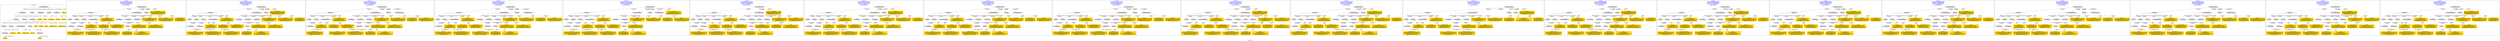 digraph n0 {
fontcolor="blue"
remincross="true"
label="s21-s-met.json"
subgraph cluster_0 {
label="1-correct model"
n2[style="filled",color="white",fillcolor="lightgray",label="E12_Production1"];
n3[style="filled",color="white",fillcolor="lightgray",label="E21_Person1"];
n4[style="filled",color="white",fillcolor="lightgray",label="E55_Type1"];
n5[style="filled",color="white",fillcolor="lightgray",label="E52_Time-Span3"];
n6[style="filled",color="white",fillcolor="lightgray",label="E69_Death1"];
n7[style="filled",color="white",fillcolor="lightgray",label="E74_Group1"];
n8[style="filled",color="white",fillcolor="lightgray",label="E82_Actor_Appellation1"];
n9[style="filled",color="white",fillcolor="lightgray",label="E67_Birth1"];
n10[shape="plaintext",style="filled",fillcolor="gold",label="artistURI"];
n11[style="filled",color="white",fillcolor="lightgray",label="E22_Man-Made_Object1"];
n12[style="filled",color="white",fillcolor="lightgray",label="E35_Title1"];
n13[style="filled",color="white",fillcolor="lightgray",label="E8_Acquisition1"];
n14[style="filled",color="white",fillcolor="lightgray",label="E55_Type2"];
n15[style="filled",color="white",fillcolor="lightgray",label="E54_Dimension1"];
n16[shape="plaintext",style="filled",fillcolor="gold",label="objectURI"];
n17[shape="plaintext",style="filled",fillcolor="gold",label="artworkTitle"];
n18[style="filled",color="white",fillcolor="lightgray",label="E52_Time-Span1"];
n19[shape="plaintext",style="filled",fillcolor="gold",label="birthDate"];
n20[style="filled",color="white",fillcolor="lightgray",label="E52_Time-Span2"];
n21[shape="plaintext",style="filled",fillcolor="gold",label="deathDate"];
n22[shape="plaintext",style="filled",fillcolor="gold",label="dateOfStartOfCreation"];
n23[shape="plaintext",style="filled",fillcolor="gold",label="dateOfEndOfCreation"];
n24[shape="plaintext",style="filled",fillcolor="gold",label="dimensions"];
n25[shape="plaintext",style="filled",fillcolor="gold",label="medium_URI"];
n26[shape="plaintext",style="filled",fillcolor="gold",label="medium"];
n27[shape="plaintext",style="filled",fillcolor="gold",label="classification_URI"];
n28[shape="plaintext",style="filled",fillcolor="gold",label="classification"];
n29[shape="plaintext",style="filled",fillcolor="gold",label="nationality_URI"];
n30[shape="plaintext",style="filled",fillcolor="gold",label="nationality"];
n31[shape="plaintext",style="filled",fillcolor="gold",label="artistAppellationURI"];
n32[shape="plaintext",style="filled",fillcolor="gold",label="artistName"];
n33[shape="plaintext",style="filled",fillcolor="gold",label="creditLine"];
}
subgraph cluster_1 {
label="candidate 0\nlink coherence:0.8928571428571429\nnode coherence:0.9230769230769231\nconfidence:0.48613108664024823\nmapping score:0.5141804476835016\ncost:126.99886\n-precision:0.68-recall:0.61"
n35[style="filled",color="white",fillcolor="lightgray",label="E12_Production1"];
n36[style="filled",color="white",fillcolor="lightgray",label="E55_Type1"];
n37[style="filled",color="white",fillcolor="lightgray",label="E21_Person1"];
n38[style="filled",color="white",fillcolor="lightgray",label="E67_Birth1"];
n39[style="filled",color="white",fillcolor="lightgray",label="E69_Death1"];
n40[style="filled",color="white",fillcolor="lightgray",label="E74_Group1"];
n41[style="filled",color="white",fillcolor="lightgray",label="E82_Actor_Appellation1"];
n42[style="filled",color="white",fillcolor="lightgray",label="E22_Man-Made_Object1"];
n43[style="filled",color="white",fillcolor="lightgray",label="E54_Dimension1"];
n44[style="filled",color="white",fillcolor="lightgray",label="E8_Acquisition1"];
n45[style="filled",color="white",fillcolor="lightgray",label="E33_Linguistic_Object2"];
n46[style="filled",color="white",fillcolor="lightgray",label="E55_Type2"];
n47[style="filled",color="white",fillcolor="lightgray",label="E52_Time-Span1"];
n48[style="filled",color="white",fillcolor="lightgray",label="E52_Time-Span3"];
n49[shape="plaintext",style="filled",fillcolor="gold",label="nationality\n[E74_Group,label,0.494]\n[E74_Group,classLink,0.294]\n[E55_Type,label,0.122]\n[E8_Acquisition,P3_has_note,0.09]"];
n50[shape="plaintext",style="filled",fillcolor="gold",label="dateOfEndOfCreation\n[E52_Time-Span,P82b_end_of_the_end,0.477]\n[E52_Time-Span,P82_at_some_time_within,0.288]\n[E54_Dimension,P3_has_note,0.15]\n[E8_Acquisition,P3_has_note,0.084]"];
n51[shape="plaintext",style="filled",fillcolor="gold",label="nationality_URI\n[E74_Group,classLink,0.677]\n[E55_Type,classLink,0.189]\n[E57_Material,classLink,0.087]\n[E55_Type,label,0.047]"];
n52[shape="plaintext",style="filled",fillcolor="gold",label="classification\n[E33_Linguistic_Object,P3_has_note,0.298]\n[E22_Man-Made_Object,P3_has_note,0.289]\n[E73_Information_Object,P3_has_note,0.27]\n[E39_Actor,P3_has_note,0.143]"];
n53[shape="plaintext",style="filled",fillcolor="gold",label="medium_URI\n[E74_Group,classLink,0.355]\n[E55_Type,classLink,0.305]\n[E57_Material,classLink,0.288]\n[E55_Type,label,0.053]"];
n54[shape="plaintext",style="filled",fillcolor="gold",label="artistAppellationURI\n[E82_Actor_Appellation,classLink,0.867]\n[E39_Actor,classLink,0.059]\n[E21_Person,classLink,0.057]\n[E30_Right,P3_has_note,0.018]"];
n55[shape="plaintext",style="filled",fillcolor="gold",label="dimensions\n[E54_Dimension,P3_has_note,0.8]\n[E22_Man-Made_Object,P3_has_note,0.081]\n[E22_Man-Made_Object,classLink,0.061]\n[E34_Inscription,P3_has_note,0.058]"];
n56[shape="plaintext",style="filled",fillcolor="gold",label="creditLine\n[E8_Acquisition,P3_has_note,0.426]\n[E30_Right,P3_has_note,0.401]\n[E52_Time-Span,P82b_end_of_the_end,0.103]\n[E33_Linguistic_Object,P3_has_note,0.07]"];
n57[shape="plaintext",style="filled",fillcolor="gold",label="medium\n[E57_Material,label,0.311]\n[E55_Type,label,0.31]\n[E29_Design_or_Procedure,P3_has_note,0.223]\n[E57_Material,classLink,0.155]"];
n58[shape="plaintext",style="filled",fillcolor="gold",label="objectURI\n[E22_Man-Made_Object,classLink,0.834]\n[E22_Man-Made_Object,P3_has_note,0.061]\n[E35_Title,label,0.053]\n[E30_Right,P3_has_note,0.051]"];
n59[shape="plaintext",style="filled",fillcolor="gold",label="classification_URI\n[E55_Type,classLink,0.485]\n[E74_Group,classLink,0.212]\n[E57_Material,classLink,0.171]\n[E55_Type,label,0.132]"];
n60[shape="plaintext",style="filled",fillcolor="gold",label="birthDate\n[E52_Time-Span,P82b_end_of_the_end,0.544]\n[E52_Time-Span,P82_at_some_time_within,0.219]\n[E12_Production,P3_has_note,0.164]\n[E35_Title,label,0.073]"];
n61[shape="plaintext",style="filled",fillcolor="gold",label="dateOfStartOfCreation\n[E52_Time-Span,P82b_end_of_the_end,0.477]\n[E52_Time-Span,P82_at_some_time_within,0.288]\n[E54_Dimension,P3_has_note,0.15]\n[E8_Acquisition,P3_has_note,0.084]"];
n62[shape="plaintext",style="filled",fillcolor="gold",label="artistURI\n[E39_Actor,classLink,0.34]\n[E21_Person,classLink,0.329]\n[E82_Actor_Appellation,classLink,0.229]\n[E30_Right,P3_has_note,0.102]"];
n63[shape="plaintext",style="filled",fillcolor="gold",label="artworkTitle\n[E22_Man-Made_Object,P3_has_note,0.346]\n[E73_Information_Object,P3_has_note,0.293]\n[E33_Linguistic_Object,P3_has_note,0.2]\n[E21_Person,P3_has_note,0.161]"];
}
subgraph cluster_2 {
label="candidate 1\nlink coherence:0.8928571428571429\nnode coherence:0.9230769230769231\nconfidence:0.4569290556337359\nmapping score:0.5044464373479974\ncost:126.99887\n-precision:0.57-recall:0.52"
n65[style="filled",color="white",fillcolor="lightgray",label="E12_Production1"];
n66[style="filled",color="white",fillcolor="lightgray",label="E55_Type1"];
n67[style="filled",color="white",fillcolor="lightgray",label="E21_Person1"];
n68[style="filled",color="white",fillcolor="lightgray",label="E67_Birth1"];
n69[style="filled",color="white",fillcolor="lightgray",label="E69_Death1"];
n70[style="filled",color="white",fillcolor="lightgray",label="E74_Group1"];
n71[style="filled",color="white",fillcolor="lightgray",label="E82_Actor_Appellation1"];
n72[style="filled",color="white",fillcolor="lightgray",label="E22_Man-Made_Object1"];
n73[style="filled",color="white",fillcolor="lightgray",label="E54_Dimension1"];
n74[style="filled",color="white",fillcolor="lightgray",label="E8_Acquisition1"];
n75[style="filled",color="white",fillcolor="lightgray",label="E33_Linguistic_Object1"];
n76[style="filled",color="white",fillcolor="lightgray",label="E55_Type3"];
n77[style="filled",color="white",fillcolor="lightgray",label="E52_Time-Span1"];
n78[style="filled",color="white",fillcolor="lightgray",label="E52_Time-Span3"];
n79[shape="plaintext",style="filled",fillcolor="gold",label="nationality\n[E74_Group,label,0.494]\n[E74_Group,classLink,0.294]\n[E55_Type,label,0.122]\n[E8_Acquisition,P3_has_note,0.09]"];
n80[shape="plaintext",style="filled",fillcolor="gold",label="dateOfEndOfCreation\n[E52_Time-Span,P82b_end_of_the_end,0.477]\n[E52_Time-Span,P82_at_some_time_within,0.288]\n[E54_Dimension,P3_has_note,0.15]\n[E8_Acquisition,P3_has_note,0.084]"];
n81[shape="plaintext",style="filled",fillcolor="gold",label="medium_URI\n[E74_Group,classLink,0.355]\n[E55_Type,classLink,0.305]\n[E57_Material,classLink,0.288]\n[E55_Type,label,0.053]"];
n82[shape="plaintext",style="filled",fillcolor="gold",label="classification_URI\n[E55_Type,classLink,0.485]\n[E74_Group,classLink,0.212]\n[E57_Material,classLink,0.171]\n[E55_Type,label,0.132]"];
n83[shape="plaintext",style="filled",fillcolor="gold",label="artistAppellationURI\n[E82_Actor_Appellation,classLink,0.867]\n[E39_Actor,classLink,0.059]\n[E21_Person,classLink,0.057]\n[E30_Right,P3_has_note,0.018]"];
n84[shape="plaintext",style="filled",fillcolor="gold",label="dimensions\n[E54_Dimension,P3_has_note,0.8]\n[E22_Man-Made_Object,P3_has_note,0.081]\n[E22_Man-Made_Object,classLink,0.061]\n[E34_Inscription,P3_has_note,0.058]"];
n85[shape="plaintext",style="filled",fillcolor="gold",label="creditLine\n[E8_Acquisition,P3_has_note,0.426]\n[E30_Right,P3_has_note,0.401]\n[E52_Time-Span,P82b_end_of_the_end,0.103]\n[E33_Linguistic_Object,P3_has_note,0.07]"];
n86[shape="plaintext",style="filled",fillcolor="gold",label="medium\n[E57_Material,label,0.311]\n[E55_Type,label,0.31]\n[E29_Design_or_Procedure,P3_has_note,0.223]\n[E57_Material,classLink,0.155]"];
n87[shape="plaintext",style="filled",fillcolor="gold",label="objectURI\n[E22_Man-Made_Object,classLink,0.834]\n[E22_Man-Made_Object,P3_has_note,0.061]\n[E35_Title,label,0.053]\n[E30_Right,P3_has_note,0.051]"];
n88[shape="plaintext",style="filled",fillcolor="gold",label="classification\n[E33_Linguistic_Object,P3_has_note,0.298]\n[E22_Man-Made_Object,P3_has_note,0.289]\n[E73_Information_Object,P3_has_note,0.27]\n[E39_Actor,P3_has_note,0.143]"];
n89[shape="plaintext",style="filled",fillcolor="gold",label="birthDate\n[E52_Time-Span,P82b_end_of_the_end,0.544]\n[E52_Time-Span,P82_at_some_time_within,0.219]\n[E12_Production,P3_has_note,0.164]\n[E35_Title,label,0.073]"];
n90[shape="plaintext",style="filled",fillcolor="gold",label="dateOfStartOfCreation\n[E52_Time-Span,P82b_end_of_the_end,0.477]\n[E52_Time-Span,P82_at_some_time_within,0.288]\n[E54_Dimension,P3_has_note,0.15]\n[E8_Acquisition,P3_has_note,0.084]"];
n91[shape="plaintext",style="filled",fillcolor="gold",label="artistURI\n[E39_Actor,classLink,0.34]\n[E21_Person,classLink,0.329]\n[E82_Actor_Appellation,classLink,0.229]\n[E30_Right,P3_has_note,0.102]"];
n92[shape="plaintext",style="filled",fillcolor="gold",label="artworkTitle\n[E22_Man-Made_Object,P3_has_note,0.346]\n[E73_Information_Object,P3_has_note,0.293]\n[E33_Linguistic_Object,P3_has_note,0.2]\n[E21_Person,P3_has_note,0.161]"];
n93[shape="plaintext",style="filled",fillcolor="gold",label="nationality_URI\n[E74_Group,classLink,0.677]\n[E55_Type,classLink,0.189]\n[E57_Material,classLink,0.087]\n[E55_Type,label,0.047]"];
}
subgraph cluster_3 {
label="candidate 10\nlink coherence:0.8571428571428571\nnode coherence:0.9230769230769231\nconfidence:0.48613108664024823\nmapping score:0.5141804476835016\ncost:126.99893\n-precision:0.68-recall:0.61"
n95[style="filled",color="white",fillcolor="lightgray",label="E12_Production1"];
n96[style="filled",color="white",fillcolor="lightgray",label="E52_Time-Span2"];
n97[style="filled",color="white",fillcolor="lightgray",label="E55_Type1"];
n98[style="filled",color="white",fillcolor="lightgray",label="E21_Person1"];
n99[style="filled",color="white",fillcolor="lightgray",label="E67_Birth1"];
n100[style="filled",color="white",fillcolor="lightgray",label="E74_Group1"];
n101[style="filled",color="white",fillcolor="lightgray",label="E82_Actor_Appellation1"];
n102[style="filled",color="white",fillcolor="lightgray",label="E22_Man-Made_Object1"];
n103[style="filled",color="white",fillcolor="lightgray",label="E54_Dimension1"];
n104[style="filled",color="white",fillcolor="lightgray",label="E8_Acquisition1"];
n105[style="filled",color="white",fillcolor="lightgray",label="E33_Linguistic_Object2"];
n106[style="filled",color="white",fillcolor="lightgray",label="E55_Type2"];
n107[style="filled",color="white",fillcolor="lightgray",label="E52_Time-Span1"];
n108[style="filled",color="white",fillcolor="lightgray",label="E33_Linguistic_Object1"];
n109[shape="plaintext",style="filled",fillcolor="gold",label="nationality\n[E74_Group,label,0.494]\n[E74_Group,classLink,0.294]\n[E55_Type,label,0.122]\n[E8_Acquisition,P3_has_note,0.09]"];
n110[shape="plaintext",style="filled",fillcolor="gold",label="nationality_URI\n[E74_Group,classLink,0.677]\n[E55_Type,classLink,0.189]\n[E57_Material,classLink,0.087]\n[E55_Type,label,0.047]"];
n111[shape="plaintext",style="filled",fillcolor="gold",label="medium_URI\n[E74_Group,classLink,0.355]\n[E55_Type,classLink,0.305]\n[E57_Material,classLink,0.288]\n[E55_Type,label,0.053]"];
n112[shape="plaintext",style="filled",fillcolor="gold",label="artistAppellationURI\n[E82_Actor_Appellation,classLink,0.867]\n[E39_Actor,classLink,0.059]\n[E21_Person,classLink,0.057]\n[E30_Right,P3_has_note,0.018]"];
n113[shape="plaintext",style="filled",fillcolor="gold",label="dimensions\n[E54_Dimension,P3_has_note,0.8]\n[E22_Man-Made_Object,P3_has_note,0.081]\n[E22_Man-Made_Object,classLink,0.061]\n[E34_Inscription,P3_has_note,0.058]"];
n114[shape="plaintext",style="filled",fillcolor="gold",label="creditLine\n[E8_Acquisition,P3_has_note,0.426]\n[E30_Right,P3_has_note,0.401]\n[E52_Time-Span,P82b_end_of_the_end,0.103]\n[E33_Linguistic_Object,P3_has_note,0.07]"];
n115[shape="plaintext",style="filled",fillcolor="gold",label="medium\n[E57_Material,label,0.311]\n[E55_Type,label,0.31]\n[E29_Design_or_Procedure,P3_has_note,0.223]\n[E57_Material,classLink,0.155]"];
n116[shape="plaintext",style="filled",fillcolor="gold",label="objectURI\n[E22_Man-Made_Object,classLink,0.834]\n[E22_Man-Made_Object,P3_has_note,0.061]\n[E35_Title,label,0.053]\n[E30_Right,P3_has_note,0.051]"];
n117[shape="plaintext",style="filled",fillcolor="gold",label="classification\n[E33_Linguistic_Object,P3_has_note,0.298]\n[E22_Man-Made_Object,P3_has_note,0.289]\n[E73_Information_Object,P3_has_note,0.27]\n[E39_Actor,P3_has_note,0.143]"];
n118[shape="plaintext",style="filled",fillcolor="gold",label="classification_URI\n[E55_Type,classLink,0.485]\n[E74_Group,classLink,0.212]\n[E57_Material,classLink,0.171]\n[E55_Type,label,0.132]"];
n119[shape="plaintext",style="filled",fillcolor="gold",label="birthDate\n[E52_Time-Span,P82b_end_of_the_end,0.544]\n[E52_Time-Span,P82_at_some_time_within,0.219]\n[E12_Production,P3_has_note,0.164]\n[E35_Title,label,0.073]"];
n120[shape="plaintext",style="filled",fillcolor="gold",label="dateOfEndOfCreation\n[E52_Time-Span,P82b_end_of_the_end,0.477]\n[E52_Time-Span,P82_at_some_time_within,0.288]\n[E54_Dimension,P3_has_note,0.15]\n[E8_Acquisition,P3_has_note,0.084]"];
n121[shape="plaintext",style="filled",fillcolor="gold",label="artistURI\n[E39_Actor,classLink,0.34]\n[E21_Person,classLink,0.329]\n[E82_Actor_Appellation,classLink,0.229]\n[E30_Right,P3_has_note,0.102]"];
n122[shape="plaintext",style="filled",fillcolor="gold",label="dateOfStartOfCreation\n[E52_Time-Span,P82b_end_of_the_end,0.477]\n[E52_Time-Span,P82_at_some_time_within,0.288]\n[E54_Dimension,P3_has_note,0.15]\n[E8_Acquisition,P3_has_note,0.084]"];
n123[shape="plaintext",style="filled",fillcolor="gold",label="artworkTitle\n[E22_Man-Made_Object,P3_has_note,0.346]\n[E73_Information_Object,P3_has_note,0.293]\n[E33_Linguistic_Object,P3_has_note,0.2]\n[E21_Person,P3_has_note,0.161]"];
}
subgraph cluster_4 {
label="candidate 11\nlink coherence:0.8571428571428571\nnode coherence:0.9230769230769231\nconfidence:0.48613108664024823\nmapping score:0.5141804476835016\ncost:225.99893\n-precision:0.68-recall:0.61"
n125[style="filled",color="white",fillcolor="lightgray",label="E12_Production1"];
n126[style="filled",color="white",fillcolor="lightgray",label="E52_Time-Span2"];
n127[style="filled",color="white",fillcolor="lightgray",label="E55_Type1"];
n128[style="filled",color="white",fillcolor="lightgray",label="E21_Person1"];
n129[style="filled",color="white",fillcolor="lightgray",label="E67_Birth1"];
n130[style="filled",color="white",fillcolor="lightgray",label="E74_Group1"];
n131[style="filled",color="white",fillcolor="lightgray",label="E82_Actor_Appellation1"];
n132[style="filled",color="white",fillcolor="lightgray",label="E22_Man-Made_Object1"];
n133[style="filled",color="white",fillcolor="lightgray",label="E54_Dimension1"];
n134[style="filled",color="white",fillcolor="lightgray",label="E8_Acquisition1"];
n135[style="filled",color="white",fillcolor="lightgray",label="E33_Linguistic_Object2"];
n136[style="filled",color="white",fillcolor="lightgray",label="E55_Type2"];
n137[style="filled",color="white",fillcolor="lightgray",label="E52_Time-Span1"];
n138[style="filled",color="white",fillcolor="lightgray",label="E33_Linguistic_Object1"];
n139[shape="plaintext",style="filled",fillcolor="gold",label="nationality\n[E74_Group,label,0.494]\n[E74_Group,classLink,0.294]\n[E55_Type,label,0.122]\n[E8_Acquisition,P3_has_note,0.09]"];
n140[shape="plaintext",style="filled",fillcolor="gold",label="nationality_URI\n[E74_Group,classLink,0.677]\n[E55_Type,classLink,0.189]\n[E57_Material,classLink,0.087]\n[E55_Type,label,0.047]"];
n141[shape="plaintext",style="filled",fillcolor="gold",label="medium_URI\n[E74_Group,classLink,0.355]\n[E55_Type,classLink,0.305]\n[E57_Material,classLink,0.288]\n[E55_Type,label,0.053]"];
n142[shape="plaintext",style="filled",fillcolor="gold",label="artistAppellationURI\n[E82_Actor_Appellation,classLink,0.867]\n[E39_Actor,classLink,0.059]\n[E21_Person,classLink,0.057]\n[E30_Right,P3_has_note,0.018]"];
n143[shape="plaintext",style="filled",fillcolor="gold",label="dimensions\n[E54_Dimension,P3_has_note,0.8]\n[E22_Man-Made_Object,P3_has_note,0.081]\n[E22_Man-Made_Object,classLink,0.061]\n[E34_Inscription,P3_has_note,0.058]"];
n144[shape="plaintext",style="filled",fillcolor="gold",label="creditLine\n[E8_Acquisition,P3_has_note,0.426]\n[E30_Right,P3_has_note,0.401]\n[E52_Time-Span,P82b_end_of_the_end,0.103]\n[E33_Linguistic_Object,P3_has_note,0.07]"];
n145[shape="plaintext",style="filled",fillcolor="gold",label="medium\n[E57_Material,label,0.311]\n[E55_Type,label,0.31]\n[E29_Design_or_Procedure,P3_has_note,0.223]\n[E57_Material,classLink,0.155]"];
n146[shape="plaintext",style="filled",fillcolor="gold",label="objectURI\n[E22_Man-Made_Object,classLink,0.834]\n[E22_Man-Made_Object,P3_has_note,0.061]\n[E35_Title,label,0.053]\n[E30_Right,P3_has_note,0.051]"];
n147[shape="plaintext",style="filled",fillcolor="gold",label="classification\n[E33_Linguistic_Object,P3_has_note,0.298]\n[E22_Man-Made_Object,P3_has_note,0.289]\n[E73_Information_Object,P3_has_note,0.27]\n[E39_Actor,P3_has_note,0.143]"];
n148[shape="plaintext",style="filled",fillcolor="gold",label="classification_URI\n[E55_Type,classLink,0.485]\n[E74_Group,classLink,0.212]\n[E57_Material,classLink,0.171]\n[E55_Type,label,0.132]"];
n149[shape="plaintext",style="filled",fillcolor="gold",label="birthDate\n[E52_Time-Span,P82b_end_of_the_end,0.544]\n[E52_Time-Span,P82_at_some_time_within,0.219]\n[E12_Production,P3_has_note,0.164]\n[E35_Title,label,0.073]"];
n150[shape="plaintext",style="filled",fillcolor="gold",label="dateOfStartOfCreation\n[E52_Time-Span,P82b_end_of_the_end,0.477]\n[E52_Time-Span,P82_at_some_time_within,0.288]\n[E54_Dimension,P3_has_note,0.15]\n[E8_Acquisition,P3_has_note,0.084]"];
n151[shape="plaintext",style="filled",fillcolor="gold",label="artistURI\n[E39_Actor,classLink,0.34]\n[E21_Person,classLink,0.329]\n[E82_Actor_Appellation,classLink,0.229]\n[E30_Right,P3_has_note,0.102]"];
n152[shape="plaintext",style="filled",fillcolor="gold",label="artworkTitle\n[E22_Man-Made_Object,P3_has_note,0.346]\n[E73_Information_Object,P3_has_note,0.293]\n[E33_Linguistic_Object,P3_has_note,0.2]\n[E21_Person,P3_has_note,0.161]"];
n153[shape="plaintext",style="filled",fillcolor="gold",label="dateOfEndOfCreation\n[E52_Time-Span,P82b_end_of_the_end,0.477]\n[E52_Time-Span,P82_at_some_time_within,0.288]\n[E54_Dimension,P3_has_note,0.15]\n[E8_Acquisition,P3_has_note,0.084]"];
}
subgraph cluster_5 {
label="candidate 12\nlink coherence:0.8571428571428571\nnode coherence:0.9230769230769231\nconfidence:0.4624002380028493\nmapping score:0.5062701648043686\ncost:225.99895\n-precision:0.61-recall:0.55"
n155[style="filled",color="white",fillcolor="lightgray",label="E12_Production1"];
n156[style="filled",color="white",fillcolor="lightgray",label="E55_Type1"];
n157[style="filled",color="white",fillcolor="lightgray",label="E21_Person1"];
n158[style="filled",color="white",fillcolor="lightgray",label="E67_Birth1"];
n159[style="filled",color="white",fillcolor="lightgray",label="E69_Death1"];
n160[style="filled",color="white",fillcolor="lightgray",label="E74_Group1"];
n161[style="filled",color="white",fillcolor="lightgray",label="E82_Actor_Appellation1"];
n162[style="filled",color="white",fillcolor="lightgray",label="E22_Man-Made_Object1"];
n163[style="filled",color="white",fillcolor="lightgray",label="E54_Dimension1"];
n164[style="filled",color="white",fillcolor="lightgray",label="E33_Linguistic_Object2"];
n165[style="filled",color="white",fillcolor="lightgray",label="E55_Type2"];
n166[style="filled",color="white",fillcolor="lightgray",label="E52_Time-Span1"];
n167[style="filled",color="white",fillcolor="lightgray",label="E52_Time-Span3"];
n168[style="filled",color="white",fillcolor="lightgray",label="E33_Linguistic_Object1"];
n169[shape="plaintext",style="filled",fillcolor="gold",label="nationality\n[E74_Group,label,0.494]\n[E74_Group,classLink,0.294]\n[E55_Type,label,0.122]\n[E8_Acquisition,P3_has_note,0.09]"];
n170[shape="plaintext",style="filled",fillcolor="gold",label="dateOfEndOfCreation\n[E52_Time-Span,P82b_end_of_the_end,0.477]\n[E52_Time-Span,P82_at_some_time_within,0.288]\n[E54_Dimension,P3_has_note,0.15]\n[E8_Acquisition,P3_has_note,0.084]"];
n171[shape="plaintext",style="filled",fillcolor="gold",label="nationality_URI\n[E74_Group,classLink,0.677]\n[E55_Type,classLink,0.189]\n[E57_Material,classLink,0.087]\n[E55_Type,label,0.047]"];
n172[shape="plaintext",style="filled",fillcolor="gold",label="creditLine\n[E8_Acquisition,P3_has_note,0.426]\n[E30_Right,P3_has_note,0.401]\n[E52_Time-Span,P82b_end_of_the_end,0.103]\n[E33_Linguistic_Object,P3_has_note,0.07]"];
n173[shape="plaintext",style="filled",fillcolor="gold",label="medium_URI\n[E74_Group,classLink,0.355]\n[E55_Type,classLink,0.305]\n[E57_Material,classLink,0.288]\n[E55_Type,label,0.053]"];
n174[shape="plaintext",style="filled",fillcolor="gold",label="artistAppellationURI\n[E82_Actor_Appellation,classLink,0.867]\n[E39_Actor,classLink,0.059]\n[E21_Person,classLink,0.057]\n[E30_Right,P3_has_note,0.018]"];
n175[shape="plaintext",style="filled",fillcolor="gold",label="dimensions\n[E54_Dimension,P3_has_note,0.8]\n[E22_Man-Made_Object,P3_has_note,0.081]\n[E22_Man-Made_Object,classLink,0.061]\n[E34_Inscription,P3_has_note,0.058]"];
n176[shape="plaintext",style="filled",fillcolor="gold",label="medium\n[E57_Material,label,0.311]\n[E55_Type,label,0.31]\n[E29_Design_or_Procedure,P3_has_note,0.223]\n[E57_Material,classLink,0.155]"];
n177[shape="plaintext",style="filled",fillcolor="gold",label="objectURI\n[E22_Man-Made_Object,classLink,0.834]\n[E22_Man-Made_Object,P3_has_note,0.061]\n[E35_Title,label,0.053]\n[E30_Right,P3_has_note,0.051]"];
n178[shape="plaintext",style="filled",fillcolor="gold",label="classification\n[E33_Linguistic_Object,P3_has_note,0.298]\n[E22_Man-Made_Object,P3_has_note,0.289]\n[E73_Information_Object,P3_has_note,0.27]\n[E39_Actor,P3_has_note,0.143]"];
n179[shape="plaintext",style="filled",fillcolor="gold",label="classification_URI\n[E55_Type,classLink,0.485]\n[E74_Group,classLink,0.212]\n[E57_Material,classLink,0.171]\n[E55_Type,label,0.132]"];
n180[shape="plaintext",style="filled",fillcolor="gold",label="birthDate\n[E52_Time-Span,P82b_end_of_the_end,0.544]\n[E52_Time-Span,P82_at_some_time_within,0.219]\n[E12_Production,P3_has_note,0.164]\n[E35_Title,label,0.073]"];
n181[shape="plaintext",style="filled",fillcolor="gold",label="dateOfStartOfCreation\n[E52_Time-Span,P82b_end_of_the_end,0.477]\n[E52_Time-Span,P82_at_some_time_within,0.288]\n[E54_Dimension,P3_has_note,0.15]\n[E8_Acquisition,P3_has_note,0.084]"];
n182[shape="plaintext",style="filled",fillcolor="gold",label="artistURI\n[E39_Actor,classLink,0.34]\n[E21_Person,classLink,0.329]\n[E82_Actor_Appellation,classLink,0.229]\n[E30_Right,P3_has_note,0.102]"];
n183[shape="plaintext",style="filled",fillcolor="gold",label="artworkTitle\n[E22_Man-Made_Object,P3_has_note,0.346]\n[E73_Information_Object,P3_has_note,0.293]\n[E33_Linguistic_Object,P3_has_note,0.2]\n[E21_Person,P3_has_note,0.161]"];
}
subgraph cluster_6 {
label="candidate 13\nlink coherence:0.8571428571428571\nnode coherence:0.9230769230769231\nconfidence:0.4569290556337359\nmapping score:0.5044464373479974\ncost:126.99885\n-precision:0.61-recall:0.55"
n185[style="filled",color="white",fillcolor="lightgray",label="E12_Production1"];
n186[style="filled",color="white",fillcolor="lightgray",label="E55_Type1"];
n187[style="filled",color="white",fillcolor="lightgray",label="E21_Person1"];
n188[style="filled",color="white",fillcolor="lightgray",label="E67_Birth1"];
n189[style="filled",color="white",fillcolor="lightgray",label="E69_Death1"];
n190[style="filled",color="white",fillcolor="lightgray",label="E74_Group1"];
n191[style="filled",color="white",fillcolor="lightgray",label="E82_Actor_Appellation1"];
n192[style="filled",color="white",fillcolor="lightgray",label="E22_Man-Made_Object1"];
n193[style="filled",color="white",fillcolor="lightgray",label="E54_Dimension1"];
n194[style="filled",color="white",fillcolor="lightgray",label="E55_Type2"];
n195[style="filled",color="white",fillcolor="lightgray",label="E8_Acquisition1"];
n196[style="filled",color="white",fillcolor="lightgray",label="E33_Linguistic_Object1"];
n197[style="filled",color="white",fillcolor="lightgray",label="E52_Time-Span1"];
n198[style="filled",color="white",fillcolor="lightgray",label="E52_Time-Span3"];
n199[shape="plaintext",style="filled",fillcolor="gold",label="nationality\n[E74_Group,label,0.494]\n[E74_Group,classLink,0.294]\n[E55_Type,label,0.122]\n[E8_Acquisition,P3_has_note,0.09]"];
n200[shape="plaintext",style="filled",fillcolor="gold",label="dateOfEndOfCreation\n[E52_Time-Span,P82b_end_of_the_end,0.477]\n[E52_Time-Span,P82_at_some_time_within,0.288]\n[E54_Dimension,P3_has_note,0.15]\n[E8_Acquisition,P3_has_note,0.084]"];
n201[shape="plaintext",style="filled",fillcolor="gold",label="medium_URI\n[E74_Group,classLink,0.355]\n[E55_Type,classLink,0.305]\n[E57_Material,classLink,0.288]\n[E55_Type,label,0.053]"];
n202[shape="plaintext",style="filled",fillcolor="gold",label="classification_URI\n[E55_Type,classLink,0.485]\n[E74_Group,classLink,0.212]\n[E57_Material,classLink,0.171]\n[E55_Type,label,0.132]"];
n203[shape="plaintext",style="filled",fillcolor="gold",label="artistAppellationURI\n[E82_Actor_Appellation,classLink,0.867]\n[E39_Actor,classLink,0.059]\n[E21_Person,classLink,0.057]\n[E30_Right,P3_has_note,0.018]"];
n204[shape="plaintext",style="filled",fillcolor="gold",label="dimensions\n[E54_Dimension,P3_has_note,0.8]\n[E22_Man-Made_Object,P3_has_note,0.081]\n[E22_Man-Made_Object,classLink,0.061]\n[E34_Inscription,P3_has_note,0.058]"];
n205[shape="plaintext",style="filled",fillcolor="gold",label="creditLine\n[E8_Acquisition,P3_has_note,0.426]\n[E30_Right,P3_has_note,0.401]\n[E52_Time-Span,P82b_end_of_the_end,0.103]\n[E33_Linguistic_Object,P3_has_note,0.07]"];
n206[shape="plaintext",style="filled",fillcolor="gold",label="medium\n[E57_Material,label,0.311]\n[E55_Type,label,0.31]\n[E29_Design_or_Procedure,P3_has_note,0.223]\n[E57_Material,classLink,0.155]"];
n207[shape="plaintext",style="filled",fillcolor="gold",label="objectURI\n[E22_Man-Made_Object,classLink,0.834]\n[E22_Man-Made_Object,P3_has_note,0.061]\n[E35_Title,label,0.053]\n[E30_Right,P3_has_note,0.051]"];
n208[shape="plaintext",style="filled",fillcolor="gold",label="classification\n[E33_Linguistic_Object,P3_has_note,0.298]\n[E22_Man-Made_Object,P3_has_note,0.289]\n[E73_Information_Object,P3_has_note,0.27]\n[E39_Actor,P3_has_note,0.143]"];
n209[shape="plaintext",style="filled",fillcolor="gold",label="nationality_URI\n[E74_Group,classLink,0.677]\n[E55_Type,classLink,0.189]\n[E57_Material,classLink,0.087]\n[E55_Type,label,0.047]"];
n210[shape="plaintext",style="filled",fillcolor="gold",label="birthDate\n[E52_Time-Span,P82b_end_of_the_end,0.544]\n[E52_Time-Span,P82_at_some_time_within,0.219]\n[E12_Production,P3_has_note,0.164]\n[E35_Title,label,0.073]"];
n211[shape="plaintext",style="filled",fillcolor="gold",label="dateOfStartOfCreation\n[E52_Time-Span,P82b_end_of_the_end,0.477]\n[E52_Time-Span,P82_at_some_time_within,0.288]\n[E54_Dimension,P3_has_note,0.15]\n[E8_Acquisition,P3_has_note,0.084]"];
n212[shape="plaintext",style="filled",fillcolor="gold",label="artistURI\n[E39_Actor,classLink,0.34]\n[E21_Person,classLink,0.329]\n[E82_Actor_Appellation,classLink,0.229]\n[E30_Right,P3_has_note,0.102]"];
n213[shape="plaintext",style="filled",fillcolor="gold",label="artworkTitle\n[E22_Man-Made_Object,P3_has_note,0.346]\n[E73_Information_Object,P3_has_note,0.293]\n[E33_Linguistic_Object,P3_has_note,0.2]\n[E21_Person,P3_has_note,0.161]"];
}
subgraph cluster_7 {
label="candidate 14\nlink coherence:0.8571428571428571\nnode coherence:0.9230769230769231\nconfidence:0.4569290556337359\nmapping score:0.5044464373479974\ncost:126.99889\n-precision:0.57-recall:0.52"
n215[style="filled",color="white",fillcolor="lightgray",label="E12_Production1"];
n216[style="filled",color="white",fillcolor="lightgray",label="E55_Type1"];
n217[style="filled",color="white",fillcolor="lightgray",label="E21_Person1"];
n218[style="filled",color="white",fillcolor="lightgray",label="E67_Birth1"];
n219[style="filled",color="white",fillcolor="lightgray",label="E69_Death1"];
n220[style="filled",color="white",fillcolor="lightgray",label="E74_Group1"];
n221[style="filled",color="white",fillcolor="lightgray",label="E82_Actor_Appellation1"];
n222[style="filled",color="white",fillcolor="lightgray",label="E22_Man-Made_Object1"];
n223[style="filled",color="white",fillcolor="lightgray",label="E54_Dimension1"];
n224[style="filled",color="white",fillcolor="lightgray",label="E8_Acquisition1"];
n225[style="filled",color="white",fillcolor="lightgray",label="E33_Linguistic_Object1"];
n226[style="filled",color="white",fillcolor="lightgray",label="E55_Type2"];
n227[style="filled",color="white",fillcolor="lightgray",label="E52_Time-Span1"];
n228[style="filled",color="white",fillcolor="lightgray",label="E52_Time-Span3"];
n229[shape="plaintext",style="filled",fillcolor="gold",label="nationality\n[E74_Group,label,0.494]\n[E74_Group,classLink,0.294]\n[E55_Type,label,0.122]\n[E8_Acquisition,P3_has_note,0.09]"];
n230[shape="plaintext",style="filled",fillcolor="gold",label="dateOfEndOfCreation\n[E52_Time-Span,P82b_end_of_the_end,0.477]\n[E52_Time-Span,P82_at_some_time_within,0.288]\n[E54_Dimension,P3_has_note,0.15]\n[E8_Acquisition,P3_has_note,0.084]"];
n231[shape="plaintext",style="filled",fillcolor="gold",label="medium_URI\n[E74_Group,classLink,0.355]\n[E55_Type,classLink,0.305]\n[E57_Material,classLink,0.288]\n[E55_Type,label,0.053]"];
n232[shape="plaintext",style="filled",fillcolor="gold",label="classification_URI\n[E55_Type,classLink,0.485]\n[E74_Group,classLink,0.212]\n[E57_Material,classLink,0.171]\n[E55_Type,label,0.132]"];
n233[shape="plaintext",style="filled",fillcolor="gold",label="artistAppellationURI\n[E82_Actor_Appellation,classLink,0.867]\n[E39_Actor,classLink,0.059]\n[E21_Person,classLink,0.057]\n[E30_Right,P3_has_note,0.018]"];
n234[shape="plaintext",style="filled",fillcolor="gold",label="dimensions\n[E54_Dimension,P3_has_note,0.8]\n[E22_Man-Made_Object,P3_has_note,0.081]\n[E22_Man-Made_Object,classLink,0.061]\n[E34_Inscription,P3_has_note,0.058]"];
n235[shape="plaintext",style="filled",fillcolor="gold",label="creditLine\n[E8_Acquisition,P3_has_note,0.426]\n[E30_Right,P3_has_note,0.401]\n[E52_Time-Span,P82b_end_of_the_end,0.103]\n[E33_Linguistic_Object,P3_has_note,0.07]"];
n236[shape="plaintext",style="filled",fillcolor="gold",label="medium\n[E57_Material,label,0.311]\n[E55_Type,label,0.31]\n[E29_Design_or_Procedure,P3_has_note,0.223]\n[E57_Material,classLink,0.155]"];
n237[shape="plaintext",style="filled",fillcolor="gold",label="objectURI\n[E22_Man-Made_Object,classLink,0.834]\n[E22_Man-Made_Object,P3_has_note,0.061]\n[E35_Title,label,0.053]\n[E30_Right,P3_has_note,0.051]"];
n238[shape="plaintext",style="filled",fillcolor="gold",label="classification\n[E33_Linguistic_Object,P3_has_note,0.298]\n[E22_Man-Made_Object,P3_has_note,0.289]\n[E73_Information_Object,P3_has_note,0.27]\n[E39_Actor,P3_has_note,0.143]"];
n239[shape="plaintext",style="filled",fillcolor="gold",label="nationality_URI\n[E74_Group,classLink,0.677]\n[E55_Type,classLink,0.189]\n[E57_Material,classLink,0.087]\n[E55_Type,label,0.047]"];
n240[shape="plaintext",style="filled",fillcolor="gold",label="birthDate\n[E52_Time-Span,P82b_end_of_the_end,0.544]\n[E52_Time-Span,P82_at_some_time_within,0.219]\n[E12_Production,P3_has_note,0.164]\n[E35_Title,label,0.073]"];
n241[shape="plaintext",style="filled",fillcolor="gold",label="dateOfStartOfCreation\n[E52_Time-Span,P82b_end_of_the_end,0.477]\n[E52_Time-Span,P82_at_some_time_within,0.288]\n[E54_Dimension,P3_has_note,0.15]\n[E8_Acquisition,P3_has_note,0.084]"];
n242[shape="plaintext",style="filled",fillcolor="gold",label="artistURI\n[E39_Actor,classLink,0.34]\n[E21_Person,classLink,0.329]\n[E82_Actor_Appellation,classLink,0.229]\n[E30_Right,P3_has_note,0.102]"];
n243[shape="plaintext",style="filled",fillcolor="gold",label="artworkTitle\n[E22_Man-Made_Object,P3_has_note,0.346]\n[E73_Information_Object,P3_has_note,0.293]\n[E33_Linguistic_Object,P3_has_note,0.2]\n[E21_Person,P3_has_note,0.161]"];
}
subgraph cluster_8 {
label="candidate 15\nlink coherence:0.8571428571428571\nnode coherence:0.9230769230769231\nconfidence:0.4569290556337359\nmapping score:0.5044464373479974\ncost:225.99893\n-precision:0.57-recall:0.52"
n245[style="filled",color="white",fillcolor="lightgray",label="E12_Production1"];
n246[style="filled",color="white",fillcolor="lightgray",label="E52_Time-Span2"];
n247[style="filled",color="white",fillcolor="lightgray",label="E55_Type1"];
n248[style="filled",color="white",fillcolor="lightgray",label="E21_Person1"];
n249[style="filled",color="white",fillcolor="lightgray",label="E67_Birth1"];
n250[style="filled",color="white",fillcolor="lightgray",label="E74_Group1"];
n251[style="filled",color="white",fillcolor="lightgray",label="E82_Actor_Appellation1"];
n252[style="filled",color="white",fillcolor="lightgray",label="E22_Man-Made_Object1"];
n253[style="filled",color="white",fillcolor="lightgray",label="E54_Dimension1"];
n254[style="filled",color="white",fillcolor="lightgray",label="E8_Acquisition1"];
n255[style="filled",color="white",fillcolor="lightgray",label="E33_Linguistic_Object2"];
n256[style="filled",color="white",fillcolor="lightgray",label="E55_Type2"];
n257[style="filled",color="white",fillcolor="lightgray",label="E52_Time-Span1"];
n258[style="filled",color="white",fillcolor="lightgray",label="E33_Linguistic_Object1"];
n259[shape="plaintext",style="filled",fillcolor="gold",label="nationality\n[E74_Group,label,0.494]\n[E74_Group,classLink,0.294]\n[E55_Type,label,0.122]\n[E8_Acquisition,P3_has_note,0.09]"];
n260[shape="plaintext",style="filled",fillcolor="gold",label="medium_URI\n[E74_Group,classLink,0.355]\n[E55_Type,classLink,0.305]\n[E57_Material,classLink,0.288]\n[E55_Type,label,0.053]"];
n261[shape="plaintext",style="filled",fillcolor="gold",label="classification_URI\n[E55_Type,classLink,0.485]\n[E74_Group,classLink,0.212]\n[E57_Material,classLink,0.171]\n[E55_Type,label,0.132]"];
n262[shape="plaintext",style="filled",fillcolor="gold",label="artistAppellationURI\n[E82_Actor_Appellation,classLink,0.867]\n[E39_Actor,classLink,0.059]\n[E21_Person,classLink,0.057]\n[E30_Right,P3_has_note,0.018]"];
n263[shape="plaintext",style="filled",fillcolor="gold",label="dimensions\n[E54_Dimension,P3_has_note,0.8]\n[E22_Man-Made_Object,P3_has_note,0.081]\n[E22_Man-Made_Object,classLink,0.061]\n[E34_Inscription,P3_has_note,0.058]"];
n264[shape="plaintext",style="filled",fillcolor="gold",label="creditLine\n[E8_Acquisition,P3_has_note,0.426]\n[E30_Right,P3_has_note,0.401]\n[E52_Time-Span,P82b_end_of_the_end,0.103]\n[E33_Linguistic_Object,P3_has_note,0.07]"];
n265[shape="plaintext",style="filled",fillcolor="gold",label="medium\n[E57_Material,label,0.311]\n[E55_Type,label,0.31]\n[E29_Design_or_Procedure,P3_has_note,0.223]\n[E57_Material,classLink,0.155]"];
n266[shape="plaintext",style="filled",fillcolor="gold",label="objectURI\n[E22_Man-Made_Object,classLink,0.834]\n[E22_Man-Made_Object,P3_has_note,0.061]\n[E35_Title,label,0.053]\n[E30_Right,P3_has_note,0.051]"];
n267[shape="plaintext",style="filled",fillcolor="gold",label="classification\n[E33_Linguistic_Object,P3_has_note,0.298]\n[E22_Man-Made_Object,P3_has_note,0.289]\n[E73_Information_Object,P3_has_note,0.27]\n[E39_Actor,P3_has_note,0.143]"];
n268[shape="plaintext",style="filled",fillcolor="gold",label="nationality_URI\n[E74_Group,classLink,0.677]\n[E55_Type,classLink,0.189]\n[E57_Material,classLink,0.087]\n[E55_Type,label,0.047]"];
n269[shape="plaintext",style="filled",fillcolor="gold",label="birthDate\n[E52_Time-Span,P82b_end_of_the_end,0.544]\n[E52_Time-Span,P82_at_some_time_within,0.219]\n[E12_Production,P3_has_note,0.164]\n[E35_Title,label,0.073]"];
n270[shape="plaintext",style="filled",fillcolor="gold",label="dateOfStartOfCreation\n[E52_Time-Span,P82b_end_of_the_end,0.477]\n[E52_Time-Span,P82_at_some_time_within,0.288]\n[E54_Dimension,P3_has_note,0.15]\n[E8_Acquisition,P3_has_note,0.084]"];
n271[shape="plaintext",style="filled",fillcolor="gold",label="artistURI\n[E39_Actor,classLink,0.34]\n[E21_Person,classLink,0.329]\n[E82_Actor_Appellation,classLink,0.229]\n[E30_Right,P3_has_note,0.102]"];
n272[shape="plaintext",style="filled",fillcolor="gold",label="artworkTitle\n[E22_Man-Made_Object,P3_has_note,0.346]\n[E73_Information_Object,P3_has_note,0.293]\n[E33_Linguistic_Object,P3_has_note,0.2]\n[E21_Person,P3_has_note,0.161]"];
n273[shape="plaintext",style="filled",fillcolor="gold",label="dateOfEndOfCreation\n[E52_Time-Span,P82b_end_of_the_end,0.477]\n[E52_Time-Span,P82_at_some_time_within,0.288]\n[E54_Dimension,P3_has_note,0.15]\n[E8_Acquisition,P3_has_note,0.084]"];
}
subgraph cluster_9 {
label="candidate 16\nlink coherence:0.8571428571428571\nnode coherence:0.9230769230769231\nconfidence:0.4569290556337359\nmapping score:0.5044464373479974\ncost:225.99894\n-precision:0.57-recall:0.52"
n275[style="filled",color="white",fillcolor="lightgray",label="E12_Production1"];
n276[style="filled",color="white",fillcolor="lightgray",label="E52_Time-Span2"];
n277[style="filled",color="white",fillcolor="lightgray",label="E55_Type1"];
n278[style="filled",color="white",fillcolor="lightgray",label="E21_Person1"];
n279[style="filled",color="white",fillcolor="lightgray",label="E67_Birth1"];
n280[style="filled",color="white",fillcolor="lightgray",label="E74_Group1"];
n281[style="filled",color="white",fillcolor="lightgray",label="E82_Actor_Appellation1"];
n282[style="filled",color="white",fillcolor="lightgray",label="E22_Man-Made_Object1"];
n283[style="filled",color="white",fillcolor="lightgray",label="E54_Dimension1"];
n284[style="filled",color="white",fillcolor="lightgray",label="E8_Acquisition1"];
n285[style="filled",color="white",fillcolor="lightgray",label="E33_Linguistic_Object1"];
n286[style="filled",color="white",fillcolor="lightgray",label="E55_Type3"];
n287[style="filled",color="white",fillcolor="lightgray",label="E52_Time-Span1"];
n288[style="filled",color="white",fillcolor="lightgray",label="E33_Linguistic_Object2"];
n289[shape="plaintext",style="filled",fillcolor="gold",label="nationality\n[E74_Group,label,0.494]\n[E74_Group,classLink,0.294]\n[E55_Type,label,0.122]\n[E8_Acquisition,P3_has_note,0.09]"];
n290[shape="plaintext",style="filled",fillcolor="gold",label="medium_URI\n[E74_Group,classLink,0.355]\n[E55_Type,classLink,0.305]\n[E57_Material,classLink,0.288]\n[E55_Type,label,0.053]"];
n291[shape="plaintext",style="filled",fillcolor="gold",label="classification\n[E33_Linguistic_Object,P3_has_note,0.298]\n[E22_Man-Made_Object,P3_has_note,0.289]\n[E73_Information_Object,P3_has_note,0.27]\n[E39_Actor,P3_has_note,0.143]"];
n292[shape="plaintext",style="filled",fillcolor="gold",label="classification_URI\n[E55_Type,classLink,0.485]\n[E74_Group,classLink,0.212]\n[E57_Material,classLink,0.171]\n[E55_Type,label,0.132]"];
n293[shape="plaintext",style="filled",fillcolor="gold",label="artistAppellationURI\n[E82_Actor_Appellation,classLink,0.867]\n[E39_Actor,classLink,0.059]\n[E21_Person,classLink,0.057]\n[E30_Right,P3_has_note,0.018]"];
n294[shape="plaintext",style="filled",fillcolor="gold",label="dimensions\n[E54_Dimension,P3_has_note,0.8]\n[E22_Man-Made_Object,P3_has_note,0.081]\n[E22_Man-Made_Object,classLink,0.061]\n[E34_Inscription,P3_has_note,0.058]"];
n295[shape="plaintext",style="filled",fillcolor="gold",label="creditLine\n[E8_Acquisition,P3_has_note,0.426]\n[E30_Right,P3_has_note,0.401]\n[E52_Time-Span,P82b_end_of_the_end,0.103]\n[E33_Linguistic_Object,P3_has_note,0.07]"];
n296[shape="plaintext",style="filled",fillcolor="gold",label="medium\n[E57_Material,label,0.311]\n[E55_Type,label,0.31]\n[E29_Design_or_Procedure,P3_has_note,0.223]\n[E57_Material,classLink,0.155]"];
n297[shape="plaintext",style="filled",fillcolor="gold",label="objectURI\n[E22_Man-Made_Object,classLink,0.834]\n[E22_Man-Made_Object,P3_has_note,0.061]\n[E35_Title,label,0.053]\n[E30_Right,P3_has_note,0.051]"];
n298[shape="plaintext",style="filled",fillcolor="gold",label="birthDate\n[E52_Time-Span,P82b_end_of_the_end,0.544]\n[E52_Time-Span,P82_at_some_time_within,0.219]\n[E12_Production,P3_has_note,0.164]\n[E35_Title,label,0.073]"];
n299[shape="plaintext",style="filled",fillcolor="gold",label="dateOfStartOfCreation\n[E52_Time-Span,P82b_end_of_the_end,0.477]\n[E52_Time-Span,P82_at_some_time_within,0.288]\n[E54_Dimension,P3_has_note,0.15]\n[E8_Acquisition,P3_has_note,0.084]"];
n300[shape="plaintext",style="filled",fillcolor="gold",label="artistURI\n[E39_Actor,classLink,0.34]\n[E21_Person,classLink,0.329]\n[E82_Actor_Appellation,classLink,0.229]\n[E30_Right,P3_has_note,0.102]"];
n301[shape="plaintext",style="filled",fillcolor="gold",label="artworkTitle\n[E22_Man-Made_Object,P3_has_note,0.346]\n[E73_Information_Object,P3_has_note,0.293]\n[E33_Linguistic_Object,P3_has_note,0.2]\n[E21_Person,P3_has_note,0.161]"];
n302[shape="plaintext",style="filled",fillcolor="gold",label="dateOfEndOfCreation\n[E52_Time-Span,P82b_end_of_the_end,0.477]\n[E52_Time-Span,P82_at_some_time_within,0.288]\n[E54_Dimension,P3_has_note,0.15]\n[E8_Acquisition,P3_has_note,0.084]"];
n303[shape="plaintext",style="filled",fillcolor="gold",label="nationality_URI\n[E74_Group,classLink,0.677]\n[E55_Type,classLink,0.189]\n[E57_Material,classLink,0.087]\n[E55_Type,label,0.047]"];
}
subgraph cluster_10 {
label="candidate 17\nlink coherence:0.8518518518518519\nnode coherence:0.9230769230769231\nconfidence:0.48613108664024823\nmapping score:0.5141804476835016\ncost:26.99892\n-precision:0.74-recall:0.65"
n305[style="filled",color="white",fillcolor="lightgray",label="E12_Production1"];
n306[style="filled",color="white",fillcolor="lightgray",label="E52_Time-Span2"];
n307[style="filled",color="white",fillcolor="lightgray",label="E55_Type1"];
n308[style="filled",color="white",fillcolor="lightgray",label="E21_Person1"];
n309[style="filled",color="white",fillcolor="lightgray",label="E67_Birth1"];
n310[style="filled",color="white",fillcolor="lightgray",label="E74_Group1"];
n311[style="filled",color="white",fillcolor="lightgray",label="E82_Actor_Appellation1"];
n312[style="filled",color="white",fillcolor="lightgray",label="E22_Man-Made_Object1"];
n313[style="filled",color="white",fillcolor="lightgray",label="E54_Dimension1"];
n314[style="filled",color="white",fillcolor="lightgray",label="E55_Type2"];
n315[style="filled",color="white",fillcolor="lightgray",label="E8_Acquisition1"];
n316[style="filled",color="white",fillcolor="lightgray",label="E33_Linguistic_Object1"];
n317[style="filled",color="white",fillcolor="lightgray",label="E52_Time-Span1"];
n318[shape="plaintext",style="filled",fillcolor="gold",label="nationality\n[E74_Group,label,0.494]\n[E74_Group,classLink,0.294]\n[E55_Type,label,0.122]\n[E8_Acquisition,P3_has_note,0.09]"];
n319[shape="plaintext",style="filled",fillcolor="gold",label="nationality_URI\n[E74_Group,classLink,0.677]\n[E55_Type,classLink,0.189]\n[E57_Material,classLink,0.087]\n[E55_Type,label,0.047]"];
n320[shape="plaintext",style="filled",fillcolor="gold",label="medium_URI\n[E74_Group,classLink,0.355]\n[E55_Type,classLink,0.305]\n[E57_Material,classLink,0.288]\n[E55_Type,label,0.053]"];
n321[shape="plaintext",style="filled",fillcolor="gold",label="artistAppellationURI\n[E82_Actor_Appellation,classLink,0.867]\n[E39_Actor,classLink,0.059]\n[E21_Person,classLink,0.057]\n[E30_Right,P3_has_note,0.018]"];
n322[shape="plaintext",style="filled",fillcolor="gold",label="dimensions\n[E54_Dimension,P3_has_note,0.8]\n[E22_Man-Made_Object,P3_has_note,0.081]\n[E22_Man-Made_Object,classLink,0.061]\n[E34_Inscription,P3_has_note,0.058]"];
n323[shape="plaintext",style="filled",fillcolor="gold",label="creditLine\n[E8_Acquisition,P3_has_note,0.426]\n[E30_Right,P3_has_note,0.401]\n[E52_Time-Span,P82b_end_of_the_end,0.103]\n[E33_Linguistic_Object,P3_has_note,0.07]"];
n324[shape="plaintext",style="filled",fillcolor="gold",label="medium\n[E57_Material,label,0.311]\n[E55_Type,label,0.31]\n[E29_Design_or_Procedure,P3_has_note,0.223]\n[E57_Material,classLink,0.155]"];
n325[shape="plaintext",style="filled",fillcolor="gold",label="objectURI\n[E22_Man-Made_Object,classLink,0.834]\n[E22_Man-Made_Object,P3_has_note,0.061]\n[E35_Title,label,0.053]\n[E30_Right,P3_has_note,0.051]"];
n326[shape="plaintext",style="filled",fillcolor="gold",label="classification\n[E33_Linguistic_Object,P3_has_note,0.298]\n[E22_Man-Made_Object,P3_has_note,0.289]\n[E73_Information_Object,P3_has_note,0.27]\n[E39_Actor,P3_has_note,0.143]"];
n327[shape="plaintext",style="filled",fillcolor="gold",label="classification_URI\n[E55_Type,classLink,0.485]\n[E74_Group,classLink,0.212]\n[E57_Material,classLink,0.171]\n[E55_Type,label,0.132]"];
n328[shape="plaintext",style="filled",fillcolor="gold",label="birthDate\n[E52_Time-Span,P82b_end_of_the_end,0.544]\n[E52_Time-Span,P82_at_some_time_within,0.219]\n[E12_Production,P3_has_note,0.164]\n[E35_Title,label,0.073]"];
n329[shape="plaintext",style="filled",fillcolor="gold",label="dateOfEndOfCreation\n[E52_Time-Span,P82b_end_of_the_end,0.477]\n[E52_Time-Span,P82_at_some_time_within,0.288]\n[E54_Dimension,P3_has_note,0.15]\n[E8_Acquisition,P3_has_note,0.084]"];
n330[shape="plaintext",style="filled",fillcolor="gold",label="artistURI\n[E39_Actor,classLink,0.34]\n[E21_Person,classLink,0.329]\n[E82_Actor_Appellation,classLink,0.229]\n[E30_Right,P3_has_note,0.102]"];
n331[shape="plaintext",style="filled",fillcolor="gold",label="dateOfStartOfCreation\n[E52_Time-Span,P82b_end_of_the_end,0.477]\n[E52_Time-Span,P82_at_some_time_within,0.288]\n[E54_Dimension,P3_has_note,0.15]\n[E8_Acquisition,P3_has_note,0.084]"];
n332[shape="plaintext",style="filled",fillcolor="gold",label="artworkTitle\n[E22_Man-Made_Object,P3_has_note,0.346]\n[E73_Information_Object,P3_has_note,0.293]\n[E33_Linguistic_Object,P3_has_note,0.2]\n[E21_Person,P3_has_note,0.161]"];
}
subgraph cluster_11 {
label="candidate 18\nlink coherence:0.8518518518518519\nnode coherence:0.9230769230769231\nconfidence:0.48613108664024823\nmapping score:0.5141804476835016\ncost:26.99896\n-precision:0.7-recall:0.61"
n334[style="filled",color="white",fillcolor="lightgray",label="E12_Production1"];
n335[style="filled",color="white",fillcolor="lightgray",label="E52_Time-Span2"];
n336[style="filled",color="white",fillcolor="lightgray",label="E55_Type1"];
n337[style="filled",color="white",fillcolor="lightgray",label="E21_Person1"];
n338[style="filled",color="white",fillcolor="lightgray",label="E67_Birth1"];
n339[style="filled",color="white",fillcolor="lightgray",label="E74_Group1"];
n340[style="filled",color="white",fillcolor="lightgray",label="E82_Actor_Appellation1"];
n341[style="filled",color="white",fillcolor="lightgray",label="E22_Man-Made_Object1"];
n342[style="filled",color="white",fillcolor="lightgray",label="E54_Dimension1"];
n343[style="filled",color="white",fillcolor="lightgray",label="E8_Acquisition1"];
n344[style="filled",color="white",fillcolor="lightgray",label="E33_Linguistic_Object1"];
n345[style="filled",color="white",fillcolor="lightgray",label="E55_Type2"];
n346[style="filled",color="white",fillcolor="lightgray",label="E52_Time-Span1"];
n347[shape="plaintext",style="filled",fillcolor="gold",label="nationality\n[E74_Group,label,0.494]\n[E74_Group,classLink,0.294]\n[E55_Type,label,0.122]\n[E8_Acquisition,P3_has_note,0.09]"];
n348[shape="plaintext",style="filled",fillcolor="gold",label="nationality_URI\n[E74_Group,classLink,0.677]\n[E55_Type,classLink,0.189]\n[E57_Material,classLink,0.087]\n[E55_Type,label,0.047]"];
n349[shape="plaintext",style="filled",fillcolor="gold",label="medium_URI\n[E74_Group,classLink,0.355]\n[E55_Type,classLink,0.305]\n[E57_Material,classLink,0.288]\n[E55_Type,label,0.053]"];
n350[shape="plaintext",style="filled",fillcolor="gold",label="artistAppellationURI\n[E82_Actor_Appellation,classLink,0.867]\n[E39_Actor,classLink,0.059]\n[E21_Person,classLink,0.057]\n[E30_Right,P3_has_note,0.018]"];
n351[shape="plaintext",style="filled",fillcolor="gold",label="dimensions\n[E54_Dimension,P3_has_note,0.8]\n[E22_Man-Made_Object,P3_has_note,0.081]\n[E22_Man-Made_Object,classLink,0.061]\n[E34_Inscription,P3_has_note,0.058]"];
n352[shape="plaintext",style="filled",fillcolor="gold",label="creditLine\n[E8_Acquisition,P3_has_note,0.426]\n[E30_Right,P3_has_note,0.401]\n[E52_Time-Span,P82b_end_of_the_end,0.103]\n[E33_Linguistic_Object,P3_has_note,0.07]"];
n353[shape="plaintext",style="filled",fillcolor="gold",label="medium\n[E57_Material,label,0.311]\n[E55_Type,label,0.31]\n[E29_Design_or_Procedure,P3_has_note,0.223]\n[E57_Material,classLink,0.155]"];
n354[shape="plaintext",style="filled",fillcolor="gold",label="objectURI\n[E22_Man-Made_Object,classLink,0.834]\n[E22_Man-Made_Object,P3_has_note,0.061]\n[E35_Title,label,0.053]\n[E30_Right,P3_has_note,0.051]"];
n355[shape="plaintext",style="filled",fillcolor="gold",label="classification\n[E33_Linguistic_Object,P3_has_note,0.298]\n[E22_Man-Made_Object,P3_has_note,0.289]\n[E73_Information_Object,P3_has_note,0.27]\n[E39_Actor,P3_has_note,0.143]"];
n356[shape="plaintext",style="filled",fillcolor="gold",label="classification_URI\n[E55_Type,classLink,0.485]\n[E74_Group,classLink,0.212]\n[E57_Material,classLink,0.171]\n[E55_Type,label,0.132]"];
n357[shape="plaintext",style="filled",fillcolor="gold",label="birthDate\n[E52_Time-Span,P82b_end_of_the_end,0.544]\n[E52_Time-Span,P82_at_some_time_within,0.219]\n[E12_Production,P3_has_note,0.164]\n[E35_Title,label,0.073]"];
n358[shape="plaintext",style="filled",fillcolor="gold",label="dateOfEndOfCreation\n[E52_Time-Span,P82b_end_of_the_end,0.477]\n[E52_Time-Span,P82_at_some_time_within,0.288]\n[E54_Dimension,P3_has_note,0.15]\n[E8_Acquisition,P3_has_note,0.084]"];
n359[shape="plaintext",style="filled",fillcolor="gold",label="artistURI\n[E39_Actor,classLink,0.34]\n[E21_Person,classLink,0.329]\n[E82_Actor_Appellation,classLink,0.229]\n[E30_Right,P3_has_note,0.102]"];
n360[shape="plaintext",style="filled",fillcolor="gold",label="dateOfStartOfCreation\n[E52_Time-Span,P82b_end_of_the_end,0.477]\n[E52_Time-Span,P82_at_some_time_within,0.288]\n[E54_Dimension,P3_has_note,0.15]\n[E8_Acquisition,P3_has_note,0.084]"];
n361[shape="plaintext",style="filled",fillcolor="gold",label="artworkTitle\n[E22_Man-Made_Object,P3_has_note,0.346]\n[E73_Information_Object,P3_has_note,0.293]\n[E33_Linguistic_Object,P3_has_note,0.2]\n[E21_Person,P3_has_note,0.161]"];
}
subgraph cluster_12 {
label="candidate 19\nlink coherence:0.8518518518518519\nnode coherence:0.9230769230769231\nconfidence:0.48613108664024823\nmapping score:0.5141804476835016\ncost:26.99902\n-precision:0.67-recall:0.58"
n363[style="filled",color="white",fillcolor="lightgray",label="E12_Production1"];
n364[style="filled",color="white",fillcolor="lightgray",label="E52_Time-Span2"];
n365[style="filled",color="white",fillcolor="lightgray",label="E21_Person1"];
n366[style="filled",color="white",fillcolor="lightgray",label="E67_Birth1"];
n367[style="filled",color="white",fillcolor="lightgray",label="E74_Group1"];
n368[style="filled",color="white",fillcolor="lightgray",label="E82_Actor_Appellation1"];
n369[style="filled",color="white",fillcolor="lightgray",label="E22_Man-Made_Object1"];
n370[style="filled",color="white",fillcolor="lightgray",label="E54_Dimension1"];
n371[style="filled",color="white",fillcolor="lightgray",label="E8_Acquisition1"];
n372[style="filled",color="white",fillcolor="lightgray",label="E33_Linguistic_Object2"];
n373[style="filled",color="white",fillcolor="lightgray",label="E55_Type1"];
n374[style="filled",color="white",fillcolor="lightgray",label="E55_Type2"];
n375[style="filled",color="white",fillcolor="lightgray",label="E52_Time-Span1"];
n376[shape="plaintext",style="filled",fillcolor="gold",label="nationality\n[E74_Group,label,0.494]\n[E74_Group,classLink,0.294]\n[E55_Type,label,0.122]\n[E8_Acquisition,P3_has_note,0.09]"];
n377[shape="plaintext",style="filled",fillcolor="gold",label="nationality_URI\n[E74_Group,classLink,0.677]\n[E55_Type,classLink,0.189]\n[E57_Material,classLink,0.087]\n[E55_Type,label,0.047]"];
n378[shape="plaintext",style="filled",fillcolor="gold",label="classification\n[E33_Linguistic_Object,P3_has_note,0.298]\n[E22_Man-Made_Object,P3_has_note,0.289]\n[E73_Information_Object,P3_has_note,0.27]\n[E39_Actor,P3_has_note,0.143]"];
n379[shape="plaintext",style="filled",fillcolor="gold",label="medium_URI\n[E74_Group,classLink,0.355]\n[E55_Type,classLink,0.305]\n[E57_Material,classLink,0.288]\n[E55_Type,label,0.053]"];
n380[shape="plaintext",style="filled",fillcolor="gold",label="artistAppellationURI\n[E82_Actor_Appellation,classLink,0.867]\n[E39_Actor,classLink,0.059]\n[E21_Person,classLink,0.057]\n[E30_Right,P3_has_note,0.018]"];
n381[shape="plaintext",style="filled",fillcolor="gold",label="dimensions\n[E54_Dimension,P3_has_note,0.8]\n[E22_Man-Made_Object,P3_has_note,0.081]\n[E22_Man-Made_Object,classLink,0.061]\n[E34_Inscription,P3_has_note,0.058]"];
n382[shape="plaintext",style="filled",fillcolor="gold",label="creditLine\n[E8_Acquisition,P3_has_note,0.426]\n[E30_Right,P3_has_note,0.401]\n[E52_Time-Span,P82b_end_of_the_end,0.103]\n[E33_Linguistic_Object,P3_has_note,0.07]"];
n383[shape="plaintext",style="filled",fillcolor="gold",label="medium\n[E57_Material,label,0.311]\n[E55_Type,label,0.31]\n[E29_Design_or_Procedure,P3_has_note,0.223]\n[E57_Material,classLink,0.155]"];
n384[shape="plaintext",style="filled",fillcolor="gold",label="objectURI\n[E22_Man-Made_Object,classLink,0.834]\n[E22_Man-Made_Object,P3_has_note,0.061]\n[E35_Title,label,0.053]\n[E30_Right,P3_has_note,0.051]"];
n385[shape="plaintext",style="filled",fillcolor="gold",label="classification_URI\n[E55_Type,classLink,0.485]\n[E74_Group,classLink,0.212]\n[E57_Material,classLink,0.171]\n[E55_Type,label,0.132]"];
n386[shape="plaintext",style="filled",fillcolor="gold",label="birthDate\n[E52_Time-Span,P82b_end_of_the_end,0.544]\n[E52_Time-Span,P82_at_some_time_within,0.219]\n[E12_Production,P3_has_note,0.164]\n[E35_Title,label,0.073]"];
n387[shape="plaintext",style="filled",fillcolor="gold",label="dateOfEndOfCreation\n[E52_Time-Span,P82b_end_of_the_end,0.477]\n[E52_Time-Span,P82_at_some_time_within,0.288]\n[E54_Dimension,P3_has_note,0.15]\n[E8_Acquisition,P3_has_note,0.084]"];
n388[shape="plaintext",style="filled",fillcolor="gold",label="artistURI\n[E39_Actor,classLink,0.34]\n[E21_Person,classLink,0.329]\n[E82_Actor_Appellation,classLink,0.229]\n[E30_Right,P3_has_note,0.102]"];
n389[shape="plaintext",style="filled",fillcolor="gold",label="dateOfStartOfCreation\n[E52_Time-Span,P82b_end_of_the_end,0.477]\n[E52_Time-Span,P82_at_some_time_within,0.288]\n[E54_Dimension,P3_has_note,0.15]\n[E8_Acquisition,P3_has_note,0.084]"];
n390[shape="plaintext",style="filled",fillcolor="gold",label="artworkTitle\n[E22_Man-Made_Object,P3_has_note,0.346]\n[E73_Information_Object,P3_has_note,0.293]\n[E33_Linguistic_Object,P3_has_note,0.2]\n[E21_Person,P3_has_note,0.161]"];
}
subgraph cluster_13 {
label="candidate 2\nlink coherence:0.8888888888888888\nnode coherence:0.9230769230769231\nconfidence:0.48613108664024823\nmapping score:0.5141804476835016\ncost:26.99893\n-precision:0.7-recall:0.61"
n392[style="filled",color="white",fillcolor="lightgray",label="E12_Production1"];
n393[style="filled",color="white",fillcolor="lightgray",label="E52_Time-Span2"];
n394[style="filled",color="white",fillcolor="lightgray",label="E55_Type1"];
n395[style="filled",color="white",fillcolor="lightgray",label="E21_Person1"];
n396[style="filled",color="white",fillcolor="lightgray",label="E67_Birth1"];
n397[style="filled",color="white",fillcolor="lightgray",label="E74_Group1"];
n398[style="filled",color="white",fillcolor="lightgray",label="E82_Actor_Appellation1"];
n399[style="filled",color="white",fillcolor="lightgray",label="E22_Man-Made_Object1"];
n400[style="filled",color="white",fillcolor="lightgray",label="E54_Dimension1"];
n401[style="filled",color="white",fillcolor="lightgray",label="E8_Acquisition1"];
n402[style="filled",color="white",fillcolor="lightgray",label="E33_Linguistic_Object2"];
n403[style="filled",color="white",fillcolor="lightgray",label="E55_Type2"];
n404[style="filled",color="white",fillcolor="lightgray",label="E52_Time-Span1"];
n405[shape="plaintext",style="filled",fillcolor="gold",label="nationality\n[E74_Group,label,0.494]\n[E74_Group,classLink,0.294]\n[E55_Type,label,0.122]\n[E8_Acquisition,P3_has_note,0.09]"];
n406[shape="plaintext",style="filled",fillcolor="gold",label="nationality_URI\n[E74_Group,classLink,0.677]\n[E55_Type,classLink,0.189]\n[E57_Material,classLink,0.087]\n[E55_Type,label,0.047]"];
n407[shape="plaintext",style="filled",fillcolor="gold",label="classification\n[E33_Linguistic_Object,P3_has_note,0.298]\n[E22_Man-Made_Object,P3_has_note,0.289]\n[E73_Information_Object,P3_has_note,0.27]\n[E39_Actor,P3_has_note,0.143]"];
n408[shape="plaintext",style="filled",fillcolor="gold",label="medium_URI\n[E74_Group,classLink,0.355]\n[E55_Type,classLink,0.305]\n[E57_Material,classLink,0.288]\n[E55_Type,label,0.053]"];
n409[shape="plaintext",style="filled",fillcolor="gold",label="artistAppellationURI\n[E82_Actor_Appellation,classLink,0.867]\n[E39_Actor,classLink,0.059]\n[E21_Person,classLink,0.057]\n[E30_Right,P3_has_note,0.018]"];
n410[shape="plaintext",style="filled",fillcolor="gold",label="dimensions\n[E54_Dimension,P3_has_note,0.8]\n[E22_Man-Made_Object,P3_has_note,0.081]\n[E22_Man-Made_Object,classLink,0.061]\n[E34_Inscription,P3_has_note,0.058]"];
n411[shape="plaintext",style="filled",fillcolor="gold",label="creditLine\n[E8_Acquisition,P3_has_note,0.426]\n[E30_Right,P3_has_note,0.401]\n[E52_Time-Span,P82b_end_of_the_end,0.103]\n[E33_Linguistic_Object,P3_has_note,0.07]"];
n412[shape="plaintext",style="filled",fillcolor="gold",label="medium\n[E57_Material,label,0.311]\n[E55_Type,label,0.31]\n[E29_Design_or_Procedure,P3_has_note,0.223]\n[E57_Material,classLink,0.155]"];
n413[shape="plaintext",style="filled",fillcolor="gold",label="objectURI\n[E22_Man-Made_Object,classLink,0.834]\n[E22_Man-Made_Object,P3_has_note,0.061]\n[E35_Title,label,0.053]\n[E30_Right,P3_has_note,0.051]"];
n414[shape="plaintext",style="filled",fillcolor="gold",label="classification_URI\n[E55_Type,classLink,0.485]\n[E74_Group,classLink,0.212]\n[E57_Material,classLink,0.171]\n[E55_Type,label,0.132]"];
n415[shape="plaintext",style="filled",fillcolor="gold",label="birthDate\n[E52_Time-Span,P82b_end_of_the_end,0.544]\n[E52_Time-Span,P82_at_some_time_within,0.219]\n[E12_Production,P3_has_note,0.164]\n[E35_Title,label,0.073]"];
n416[shape="plaintext",style="filled",fillcolor="gold",label="dateOfEndOfCreation\n[E52_Time-Span,P82b_end_of_the_end,0.477]\n[E52_Time-Span,P82_at_some_time_within,0.288]\n[E54_Dimension,P3_has_note,0.15]\n[E8_Acquisition,P3_has_note,0.084]"];
n417[shape="plaintext",style="filled",fillcolor="gold",label="artistURI\n[E39_Actor,classLink,0.34]\n[E21_Person,classLink,0.329]\n[E82_Actor_Appellation,classLink,0.229]\n[E30_Right,P3_has_note,0.102]"];
n418[shape="plaintext",style="filled",fillcolor="gold",label="dateOfStartOfCreation\n[E52_Time-Span,P82b_end_of_the_end,0.477]\n[E52_Time-Span,P82_at_some_time_within,0.288]\n[E54_Dimension,P3_has_note,0.15]\n[E8_Acquisition,P3_has_note,0.084]"];
n419[shape="plaintext",style="filled",fillcolor="gold",label="artworkTitle\n[E22_Man-Made_Object,P3_has_note,0.346]\n[E73_Information_Object,P3_has_note,0.293]\n[E33_Linguistic_Object,P3_has_note,0.2]\n[E21_Person,P3_has_note,0.161]"];
}
subgraph cluster_14 {
label="candidate 3\nlink coherence:0.8888888888888888\nnode coherence:0.9230769230769231\nconfidence:0.48613108664024823\nmapping score:0.5141804476835016\ncost:125.99893\n-precision:0.7-recall:0.61"
n421[style="filled",color="white",fillcolor="lightgray",label="E12_Production1"];
n422[style="filled",color="white",fillcolor="lightgray",label="E52_Time-Span2"];
n423[style="filled",color="white",fillcolor="lightgray",label="E55_Type1"];
n424[style="filled",color="white",fillcolor="lightgray",label="E21_Person1"];
n425[style="filled",color="white",fillcolor="lightgray",label="E67_Birth1"];
n426[style="filled",color="white",fillcolor="lightgray",label="E74_Group1"];
n427[style="filled",color="white",fillcolor="lightgray",label="E82_Actor_Appellation1"];
n428[style="filled",color="white",fillcolor="lightgray",label="E22_Man-Made_Object1"];
n429[style="filled",color="white",fillcolor="lightgray",label="E54_Dimension1"];
n430[style="filled",color="white",fillcolor="lightgray",label="E8_Acquisition1"];
n431[style="filled",color="white",fillcolor="lightgray",label="E33_Linguistic_Object2"];
n432[style="filled",color="white",fillcolor="lightgray",label="E55_Type2"];
n433[style="filled",color="white",fillcolor="lightgray",label="E52_Time-Span1"];
n434[shape="plaintext",style="filled",fillcolor="gold",label="nationality\n[E74_Group,label,0.494]\n[E74_Group,classLink,0.294]\n[E55_Type,label,0.122]\n[E8_Acquisition,P3_has_note,0.09]"];
n435[shape="plaintext",style="filled",fillcolor="gold",label="nationality_URI\n[E74_Group,classLink,0.677]\n[E55_Type,classLink,0.189]\n[E57_Material,classLink,0.087]\n[E55_Type,label,0.047]"];
n436[shape="plaintext",style="filled",fillcolor="gold",label="classification\n[E33_Linguistic_Object,P3_has_note,0.298]\n[E22_Man-Made_Object,P3_has_note,0.289]\n[E73_Information_Object,P3_has_note,0.27]\n[E39_Actor,P3_has_note,0.143]"];
n437[shape="plaintext",style="filled",fillcolor="gold",label="medium_URI\n[E74_Group,classLink,0.355]\n[E55_Type,classLink,0.305]\n[E57_Material,classLink,0.288]\n[E55_Type,label,0.053]"];
n438[shape="plaintext",style="filled",fillcolor="gold",label="artistAppellationURI\n[E82_Actor_Appellation,classLink,0.867]\n[E39_Actor,classLink,0.059]\n[E21_Person,classLink,0.057]\n[E30_Right,P3_has_note,0.018]"];
n439[shape="plaintext",style="filled",fillcolor="gold",label="dimensions\n[E54_Dimension,P3_has_note,0.8]\n[E22_Man-Made_Object,P3_has_note,0.081]\n[E22_Man-Made_Object,classLink,0.061]\n[E34_Inscription,P3_has_note,0.058]"];
n440[shape="plaintext",style="filled",fillcolor="gold",label="creditLine\n[E8_Acquisition,P3_has_note,0.426]\n[E30_Right,P3_has_note,0.401]\n[E52_Time-Span,P82b_end_of_the_end,0.103]\n[E33_Linguistic_Object,P3_has_note,0.07]"];
n441[shape="plaintext",style="filled",fillcolor="gold",label="medium\n[E57_Material,label,0.311]\n[E55_Type,label,0.31]\n[E29_Design_or_Procedure,P3_has_note,0.223]\n[E57_Material,classLink,0.155]"];
n442[shape="plaintext",style="filled",fillcolor="gold",label="objectURI\n[E22_Man-Made_Object,classLink,0.834]\n[E22_Man-Made_Object,P3_has_note,0.061]\n[E35_Title,label,0.053]\n[E30_Right,P3_has_note,0.051]"];
n443[shape="plaintext",style="filled",fillcolor="gold",label="classification_URI\n[E55_Type,classLink,0.485]\n[E74_Group,classLink,0.212]\n[E57_Material,classLink,0.171]\n[E55_Type,label,0.132]"];
n444[shape="plaintext",style="filled",fillcolor="gold",label="birthDate\n[E52_Time-Span,P82b_end_of_the_end,0.544]\n[E52_Time-Span,P82_at_some_time_within,0.219]\n[E12_Production,P3_has_note,0.164]\n[E35_Title,label,0.073]"];
n445[shape="plaintext",style="filled",fillcolor="gold",label="dateOfStartOfCreation\n[E52_Time-Span,P82b_end_of_the_end,0.477]\n[E52_Time-Span,P82_at_some_time_within,0.288]\n[E54_Dimension,P3_has_note,0.15]\n[E8_Acquisition,P3_has_note,0.084]"];
n446[shape="plaintext",style="filled",fillcolor="gold",label="artistURI\n[E39_Actor,classLink,0.34]\n[E21_Person,classLink,0.329]\n[E82_Actor_Appellation,classLink,0.229]\n[E30_Right,P3_has_note,0.102]"];
n447[shape="plaintext",style="filled",fillcolor="gold",label="artworkTitle\n[E22_Man-Made_Object,P3_has_note,0.346]\n[E73_Information_Object,P3_has_note,0.293]\n[E33_Linguistic_Object,P3_has_note,0.2]\n[E21_Person,P3_has_note,0.161]"];
n448[shape="plaintext",style="filled",fillcolor="gold",label="dateOfEndOfCreation\n[E52_Time-Span,P82b_end_of_the_end,0.477]\n[E52_Time-Span,P82_at_some_time_within,0.288]\n[E54_Dimension,P3_has_note,0.15]\n[E8_Acquisition,P3_has_note,0.084]"];
}
subgraph cluster_15 {
label="candidate 4\nlink coherence:0.8888888888888888\nnode coherence:0.9230769230769231\nconfidence:0.4569290556337359\nmapping score:0.5044464373479974\ncost:125.99893\n-precision:0.59-recall:0.52"
n450[style="filled",color="white",fillcolor="lightgray",label="E12_Production1"];
n451[style="filled",color="white",fillcolor="lightgray",label="E52_Time-Span2"];
n452[style="filled",color="white",fillcolor="lightgray",label="E55_Type1"];
n453[style="filled",color="white",fillcolor="lightgray",label="E21_Person1"];
n454[style="filled",color="white",fillcolor="lightgray",label="E67_Birth1"];
n455[style="filled",color="white",fillcolor="lightgray",label="E74_Group1"];
n456[style="filled",color="white",fillcolor="lightgray",label="E82_Actor_Appellation1"];
n457[style="filled",color="white",fillcolor="lightgray",label="E22_Man-Made_Object1"];
n458[style="filled",color="white",fillcolor="lightgray",label="E54_Dimension1"];
n459[style="filled",color="white",fillcolor="lightgray",label="E8_Acquisition1"];
n460[style="filled",color="white",fillcolor="lightgray",label="E33_Linguistic_Object2"];
n461[style="filled",color="white",fillcolor="lightgray",label="E55_Type2"];
n462[style="filled",color="white",fillcolor="lightgray",label="E52_Time-Span1"];
n463[shape="plaintext",style="filled",fillcolor="gold",label="nationality\n[E74_Group,label,0.494]\n[E74_Group,classLink,0.294]\n[E55_Type,label,0.122]\n[E8_Acquisition,P3_has_note,0.09]"];
n464[shape="plaintext",style="filled",fillcolor="gold",label="medium_URI\n[E74_Group,classLink,0.355]\n[E55_Type,classLink,0.305]\n[E57_Material,classLink,0.288]\n[E55_Type,label,0.053]"];
n465[shape="plaintext",style="filled",fillcolor="gold",label="classification\n[E33_Linguistic_Object,P3_has_note,0.298]\n[E22_Man-Made_Object,P3_has_note,0.289]\n[E73_Information_Object,P3_has_note,0.27]\n[E39_Actor,P3_has_note,0.143]"];
n466[shape="plaintext",style="filled",fillcolor="gold",label="classification_URI\n[E55_Type,classLink,0.485]\n[E74_Group,classLink,0.212]\n[E57_Material,classLink,0.171]\n[E55_Type,label,0.132]"];
n467[shape="plaintext",style="filled",fillcolor="gold",label="artistAppellationURI\n[E82_Actor_Appellation,classLink,0.867]\n[E39_Actor,classLink,0.059]\n[E21_Person,classLink,0.057]\n[E30_Right,P3_has_note,0.018]"];
n468[shape="plaintext",style="filled",fillcolor="gold",label="dimensions\n[E54_Dimension,P3_has_note,0.8]\n[E22_Man-Made_Object,P3_has_note,0.081]\n[E22_Man-Made_Object,classLink,0.061]\n[E34_Inscription,P3_has_note,0.058]"];
n469[shape="plaintext",style="filled",fillcolor="gold",label="creditLine\n[E8_Acquisition,P3_has_note,0.426]\n[E30_Right,P3_has_note,0.401]\n[E52_Time-Span,P82b_end_of_the_end,0.103]\n[E33_Linguistic_Object,P3_has_note,0.07]"];
n470[shape="plaintext",style="filled",fillcolor="gold",label="medium\n[E57_Material,label,0.311]\n[E55_Type,label,0.31]\n[E29_Design_or_Procedure,P3_has_note,0.223]\n[E57_Material,classLink,0.155]"];
n471[shape="plaintext",style="filled",fillcolor="gold",label="objectURI\n[E22_Man-Made_Object,classLink,0.834]\n[E22_Man-Made_Object,P3_has_note,0.061]\n[E35_Title,label,0.053]\n[E30_Right,P3_has_note,0.051]"];
n472[shape="plaintext",style="filled",fillcolor="gold",label="nationality_URI\n[E74_Group,classLink,0.677]\n[E55_Type,classLink,0.189]\n[E57_Material,classLink,0.087]\n[E55_Type,label,0.047]"];
n473[shape="plaintext",style="filled",fillcolor="gold",label="birthDate\n[E52_Time-Span,P82b_end_of_the_end,0.544]\n[E52_Time-Span,P82_at_some_time_within,0.219]\n[E12_Production,P3_has_note,0.164]\n[E35_Title,label,0.073]"];
n474[shape="plaintext",style="filled",fillcolor="gold",label="dateOfStartOfCreation\n[E52_Time-Span,P82b_end_of_the_end,0.477]\n[E52_Time-Span,P82_at_some_time_within,0.288]\n[E54_Dimension,P3_has_note,0.15]\n[E8_Acquisition,P3_has_note,0.084]"];
n475[shape="plaintext",style="filled",fillcolor="gold",label="artistURI\n[E39_Actor,classLink,0.34]\n[E21_Person,classLink,0.329]\n[E82_Actor_Appellation,classLink,0.229]\n[E30_Right,P3_has_note,0.102]"];
n476[shape="plaintext",style="filled",fillcolor="gold",label="artworkTitle\n[E22_Man-Made_Object,P3_has_note,0.346]\n[E73_Information_Object,P3_has_note,0.293]\n[E33_Linguistic_Object,P3_has_note,0.2]\n[E21_Person,P3_has_note,0.161]"];
n477[shape="plaintext",style="filled",fillcolor="gold",label="dateOfEndOfCreation\n[E52_Time-Span,P82b_end_of_the_end,0.477]\n[E52_Time-Span,P82_at_some_time_within,0.288]\n[E54_Dimension,P3_has_note,0.15]\n[E8_Acquisition,P3_has_note,0.084]"];
}
subgraph cluster_16 {
label="candidate 5\nlink coherence:0.8888888888888888\nnode coherence:0.9230769230769231\nconfidence:0.4569290556337359\nmapping score:0.5044464373479974\ncost:125.99894\n-precision:0.59-recall:0.52"
n479[style="filled",color="white",fillcolor="lightgray",label="E12_Production1"];
n480[style="filled",color="white",fillcolor="lightgray",label="E52_Time-Span2"];
n481[style="filled",color="white",fillcolor="lightgray",label="E55_Type1"];
n482[style="filled",color="white",fillcolor="lightgray",label="E21_Person1"];
n483[style="filled",color="white",fillcolor="lightgray",label="E67_Birth1"];
n484[style="filled",color="white",fillcolor="lightgray",label="E74_Group1"];
n485[style="filled",color="white",fillcolor="lightgray",label="E82_Actor_Appellation1"];
n486[style="filled",color="white",fillcolor="lightgray",label="E22_Man-Made_Object1"];
n487[style="filled",color="white",fillcolor="lightgray",label="E54_Dimension1"];
n488[style="filled",color="white",fillcolor="lightgray",label="E8_Acquisition1"];
n489[style="filled",color="white",fillcolor="lightgray",label="E33_Linguistic_Object1"];
n490[style="filled",color="white",fillcolor="lightgray",label="E55_Type3"];
n491[style="filled",color="white",fillcolor="lightgray",label="E52_Time-Span1"];
n492[shape="plaintext",style="filled",fillcolor="gold",label="nationality\n[E74_Group,label,0.494]\n[E74_Group,classLink,0.294]\n[E55_Type,label,0.122]\n[E8_Acquisition,P3_has_note,0.09]"];
n493[shape="plaintext",style="filled",fillcolor="gold",label="medium_URI\n[E74_Group,classLink,0.355]\n[E55_Type,classLink,0.305]\n[E57_Material,classLink,0.288]\n[E55_Type,label,0.053]"];
n494[shape="plaintext",style="filled",fillcolor="gold",label="classification_URI\n[E55_Type,classLink,0.485]\n[E74_Group,classLink,0.212]\n[E57_Material,classLink,0.171]\n[E55_Type,label,0.132]"];
n495[shape="plaintext",style="filled",fillcolor="gold",label="artistAppellationURI\n[E82_Actor_Appellation,classLink,0.867]\n[E39_Actor,classLink,0.059]\n[E21_Person,classLink,0.057]\n[E30_Right,P3_has_note,0.018]"];
n496[shape="plaintext",style="filled",fillcolor="gold",label="dimensions\n[E54_Dimension,P3_has_note,0.8]\n[E22_Man-Made_Object,P3_has_note,0.081]\n[E22_Man-Made_Object,classLink,0.061]\n[E34_Inscription,P3_has_note,0.058]"];
n497[shape="plaintext",style="filled",fillcolor="gold",label="creditLine\n[E8_Acquisition,P3_has_note,0.426]\n[E30_Right,P3_has_note,0.401]\n[E52_Time-Span,P82b_end_of_the_end,0.103]\n[E33_Linguistic_Object,P3_has_note,0.07]"];
n498[shape="plaintext",style="filled",fillcolor="gold",label="medium\n[E57_Material,label,0.311]\n[E55_Type,label,0.31]\n[E29_Design_or_Procedure,P3_has_note,0.223]\n[E57_Material,classLink,0.155]"];
n499[shape="plaintext",style="filled",fillcolor="gold",label="objectURI\n[E22_Man-Made_Object,classLink,0.834]\n[E22_Man-Made_Object,P3_has_note,0.061]\n[E35_Title,label,0.053]\n[E30_Right,P3_has_note,0.051]"];
n500[shape="plaintext",style="filled",fillcolor="gold",label="classification\n[E33_Linguistic_Object,P3_has_note,0.298]\n[E22_Man-Made_Object,P3_has_note,0.289]\n[E73_Information_Object,P3_has_note,0.27]\n[E39_Actor,P3_has_note,0.143]"];
n501[shape="plaintext",style="filled",fillcolor="gold",label="birthDate\n[E52_Time-Span,P82b_end_of_the_end,0.544]\n[E52_Time-Span,P82_at_some_time_within,0.219]\n[E12_Production,P3_has_note,0.164]\n[E35_Title,label,0.073]"];
n502[shape="plaintext",style="filled",fillcolor="gold",label="dateOfStartOfCreation\n[E52_Time-Span,P82b_end_of_the_end,0.477]\n[E52_Time-Span,P82_at_some_time_within,0.288]\n[E54_Dimension,P3_has_note,0.15]\n[E8_Acquisition,P3_has_note,0.084]"];
n503[shape="plaintext",style="filled",fillcolor="gold",label="artistURI\n[E39_Actor,classLink,0.34]\n[E21_Person,classLink,0.329]\n[E82_Actor_Appellation,classLink,0.229]\n[E30_Right,P3_has_note,0.102]"];
n504[shape="plaintext",style="filled",fillcolor="gold",label="artworkTitle\n[E22_Man-Made_Object,P3_has_note,0.346]\n[E73_Information_Object,P3_has_note,0.293]\n[E33_Linguistic_Object,P3_has_note,0.2]\n[E21_Person,P3_has_note,0.161]"];
n505[shape="plaintext",style="filled",fillcolor="gold",label="dateOfEndOfCreation\n[E52_Time-Span,P82b_end_of_the_end,0.477]\n[E52_Time-Span,P82_at_some_time_within,0.288]\n[E54_Dimension,P3_has_note,0.15]\n[E8_Acquisition,P3_has_note,0.084]"];
n506[shape="plaintext",style="filled",fillcolor="gold",label="nationality_URI\n[E74_Group,classLink,0.677]\n[E55_Type,classLink,0.189]\n[E57_Material,classLink,0.087]\n[E55_Type,label,0.047]"];
}
subgraph cluster_17 {
label="candidate 6\nlink coherence:0.8620689655172413\nnode coherence:0.9230769230769231\nconfidence:0.48613108664024823\nmapping score:0.5141804476835016\ncost:226.99886\n-precision:0.66-recall:0.61"
n508[style="filled",color="white",fillcolor="lightgray",label="E12_Production1"];
n509[style="filled",color="white",fillcolor="lightgray",label="E55_Type1"];
n510[style="filled",color="white",fillcolor="lightgray",label="E21_Person1"];
n511[style="filled",color="white",fillcolor="lightgray",label="E67_Birth1"];
n512[style="filled",color="white",fillcolor="lightgray",label="E69_Death1"];
n513[style="filled",color="white",fillcolor="lightgray",label="E74_Group1"];
n514[style="filled",color="white",fillcolor="lightgray",label="E82_Actor_Appellation1"];
n515[style="filled",color="white",fillcolor="lightgray",label="E22_Man-Made_Object1"];
n516[style="filled",color="white",fillcolor="lightgray",label="E54_Dimension1"];
n517[style="filled",color="white",fillcolor="lightgray",label="E8_Acquisition1"];
n518[style="filled",color="white",fillcolor="lightgray",label="E33_Linguistic_Object2"];
n519[style="filled",color="white",fillcolor="lightgray",label="E55_Type2"];
n520[style="filled",color="white",fillcolor="lightgray",label="E52_Time-Span1"];
n521[style="filled",color="white",fillcolor="lightgray",label="E52_Time-Span3"];
n522[style="filled",color="white",fillcolor="lightgray",label="E33_Linguistic_Object1"];
n523[shape="plaintext",style="filled",fillcolor="gold",label="nationality\n[E74_Group,label,0.494]\n[E74_Group,classLink,0.294]\n[E55_Type,label,0.122]\n[E8_Acquisition,P3_has_note,0.09]"];
n524[shape="plaintext",style="filled",fillcolor="gold",label="dateOfEndOfCreation\n[E52_Time-Span,P82b_end_of_the_end,0.477]\n[E52_Time-Span,P82_at_some_time_within,0.288]\n[E54_Dimension,P3_has_note,0.15]\n[E8_Acquisition,P3_has_note,0.084]"];
n525[shape="plaintext",style="filled",fillcolor="gold",label="nationality_URI\n[E74_Group,classLink,0.677]\n[E55_Type,classLink,0.189]\n[E57_Material,classLink,0.087]\n[E55_Type,label,0.047]"];
n526[shape="plaintext",style="filled",fillcolor="gold",label="medium_URI\n[E74_Group,classLink,0.355]\n[E55_Type,classLink,0.305]\n[E57_Material,classLink,0.288]\n[E55_Type,label,0.053]"];
n527[shape="plaintext",style="filled",fillcolor="gold",label="artistAppellationURI\n[E82_Actor_Appellation,classLink,0.867]\n[E39_Actor,classLink,0.059]\n[E21_Person,classLink,0.057]\n[E30_Right,P3_has_note,0.018]"];
n528[shape="plaintext",style="filled",fillcolor="gold",label="dimensions\n[E54_Dimension,P3_has_note,0.8]\n[E22_Man-Made_Object,P3_has_note,0.081]\n[E22_Man-Made_Object,classLink,0.061]\n[E34_Inscription,P3_has_note,0.058]"];
n529[shape="plaintext",style="filled",fillcolor="gold",label="creditLine\n[E8_Acquisition,P3_has_note,0.426]\n[E30_Right,P3_has_note,0.401]\n[E52_Time-Span,P82b_end_of_the_end,0.103]\n[E33_Linguistic_Object,P3_has_note,0.07]"];
n530[shape="plaintext",style="filled",fillcolor="gold",label="medium\n[E57_Material,label,0.311]\n[E55_Type,label,0.31]\n[E29_Design_or_Procedure,P3_has_note,0.223]\n[E57_Material,classLink,0.155]"];
n531[shape="plaintext",style="filled",fillcolor="gold",label="objectURI\n[E22_Man-Made_Object,classLink,0.834]\n[E22_Man-Made_Object,P3_has_note,0.061]\n[E35_Title,label,0.053]\n[E30_Right,P3_has_note,0.051]"];
n532[shape="plaintext",style="filled",fillcolor="gold",label="classification\n[E33_Linguistic_Object,P3_has_note,0.298]\n[E22_Man-Made_Object,P3_has_note,0.289]\n[E73_Information_Object,P3_has_note,0.27]\n[E39_Actor,P3_has_note,0.143]"];
n533[shape="plaintext",style="filled",fillcolor="gold",label="classification_URI\n[E55_Type,classLink,0.485]\n[E74_Group,classLink,0.212]\n[E57_Material,classLink,0.171]\n[E55_Type,label,0.132]"];
n534[shape="plaintext",style="filled",fillcolor="gold",label="birthDate\n[E52_Time-Span,P82b_end_of_the_end,0.544]\n[E52_Time-Span,P82_at_some_time_within,0.219]\n[E12_Production,P3_has_note,0.164]\n[E35_Title,label,0.073]"];
n535[shape="plaintext",style="filled",fillcolor="gold",label="dateOfStartOfCreation\n[E52_Time-Span,P82b_end_of_the_end,0.477]\n[E52_Time-Span,P82_at_some_time_within,0.288]\n[E54_Dimension,P3_has_note,0.15]\n[E8_Acquisition,P3_has_note,0.084]"];
n536[shape="plaintext",style="filled",fillcolor="gold",label="artistURI\n[E39_Actor,classLink,0.34]\n[E21_Person,classLink,0.329]\n[E82_Actor_Appellation,classLink,0.229]\n[E30_Right,P3_has_note,0.102]"];
n537[shape="plaintext",style="filled",fillcolor="gold",label="artworkTitle\n[E22_Man-Made_Object,P3_has_note,0.346]\n[E73_Information_Object,P3_has_note,0.293]\n[E33_Linguistic_Object,P3_has_note,0.2]\n[E21_Person,P3_has_note,0.161]"];
}
subgraph cluster_18 {
label="candidate 7\nlink coherence:0.8620689655172413\nnode coherence:0.9230769230769231\nconfidence:0.4569290556337359\nmapping score:0.5044464373479974\ncost:226.99886\n-precision:0.55-recall:0.52"
n539[style="filled",color="white",fillcolor="lightgray",label="E12_Production1"];
n540[style="filled",color="white",fillcolor="lightgray",label="E55_Type1"];
n541[style="filled",color="white",fillcolor="lightgray",label="E21_Person1"];
n542[style="filled",color="white",fillcolor="lightgray",label="E67_Birth1"];
n543[style="filled",color="white",fillcolor="lightgray",label="E69_Death1"];
n544[style="filled",color="white",fillcolor="lightgray",label="E74_Group1"];
n545[style="filled",color="white",fillcolor="lightgray",label="E82_Actor_Appellation1"];
n546[style="filled",color="white",fillcolor="lightgray",label="E22_Man-Made_Object1"];
n547[style="filled",color="white",fillcolor="lightgray",label="E54_Dimension1"];
n548[style="filled",color="white",fillcolor="lightgray",label="E8_Acquisition1"];
n549[style="filled",color="white",fillcolor="lightgray",label="E33_Linguistic_Object2"];
n550[style="filled",color="white",fillcolor="lightgray",label="E55_Type2"];
n551[style="filled",color="white",fillcolor="lightgray",label="E52_Time-Span1"];
n552[style="filled",color="white",fillcolor="lightgray",label="E52_Time-Span3"];
n553[style="filled",color="white",fillcolor="lightgray",label="E33_Linguistic_Object1"];
n554[shape="plaintext",style="filled",fillcolor="gold",label="nationality\n[E74_Group,label,0.494]\n[E74_Group,classLink,0.294]\n[E55_Type,label,0.122]\n[E8_Acquisition,P3_has_note,0.09]"];
n555[shape="plaintext",style="filled",fillcolor="gold",label="dateOfEndOfCreation\n[E52_Time-Span,P82b_end_of_the_end,0.477]\n[E52_Time-Span,P82_at_some_time_within,0.288]\n[E54_Dimension,P3_has_note,0.15]\n[E8_Acquisition,P3_has_note,0.084]"];
n556[shape="plaintext",style="filled",fillcolor="gold",label="medium_URI\n[E74_Group,classLink,0.355]\n[E55_Type,classLink,0.305]\n[E57_Material,classLink,0.288]\n[E55_Type,label,0.053]"];
n557[shape="plaintext",style="filled",fillcolor="gold",label="classification_URI\n[E55_Type,classLink,0.485]\n[E74_Group,classLink,0.212]\n[E57_Material,classLink,0.171]\n[E55_Type,label,0.132]"];
n558[shape="plaintext",style="filled",fillcolor="gold",label="artistAppellationURI\n[E82_Actor_Appellation,classLink,0.867]\n[E39_Actor,classLink,0.059]\n[E21_Person,classLink,0.057]\n[E30_Right,P3_has_note,0.018]"];
n559[shape="plaintext",style="filled",fillcolor="gold",label="dimensions\n[E54_Dimension,P3_has_note,0.8]\n[E22_Man-Made_Object,P3_has_note,0.081]\n[E22_Man-Made_Object,classLink,0.061]\n[E34_Inscription,P3_has_note,0.058]"];
n560[shape="plaintext",style="filled",fillcolor="gold",label="creditLine\n[E8_Acquisition,P3_has_note,0.426]\n[E30_Right,P3_has_note,0.401]\n[E52_Time-Span,P82b_end_of_the_end,0.103]\n[E33_Linguistic_Object,P3_has_note,0.07]"];
n561[shape="plaintext",style="filled",fillcolor="gold",label="medium\n[E57_Material,label,0.311]\n[E55_Type,label,0.31]\n[E29_Design_or_Procedure,P3_has_note,0.223]\n[E57_Material,classLink,0.155]"];
n562[shape="plaintext",style="filled",fillcolor="gold",label="objectURI\n[E22_Man-Made_Object,classLink,0.834]\n[E22_Man-Made_Object,P3_has_note,0.061]\n[E35_Title,label,0.053]\n[E30_Right,P3_has_note,0.051]"];
n563[shape="plaintext",style="filled",fillcolor="gold",label="classification\n[E33_Linguistic_Object,P3_has_note,0.298]\n[E22_Man-Made_Object,P3_has_note,0.289]\n[E73_Information_Object,P3_has_note,0.27]\n[E39_Actor,P3_has_note,0.143]"];
n564[shape="plaintext",style="filled",fillcolor="gold",label="nationality_URI\n[E74_Group,classLink,0.677]\n[E55_Type,classLink,0.189]\n[E57_Material,classLink,0.087]\n[E55_Type,label,0.047]"];
n565[shape="plaintext",style="filled",fillcolor="gold",label="birthDate\n[E52_Time-Span,P82b_end_of_the_end,0.544]\n[E52_Time-Span,P82_at_some_time_within,0.219]\n[E12_Production,P3_has_note,0.164]\n[E35_Title,label,0.073]"];
n566[shape="plaintext",style="filled",fillcolor="gold",label="dateOfStartOfCreation\n[E52_Time-Span,P82b_end_of_the_end,0.477]\n[E52_Time-Span,P82_at_some_time_within,0.288]\n[E54_Dimension,P3_has_note,0.15]\n[E8_Acquisition,P3_has_note,0.084]"];
n567[shape="plaintext",style="filled",fillcolor="gold",label="artistURI\n[E39_Actor,classLink,0.34]\n[E21_Person,classLink,0.329]\n[E82_Actor_Appellation,classLink,0.229]\n[E30_Right,P3_has_note,0.102]"];
n568[shape="plaintext",style="filled",fillcolor="gold",label="artworkTitle\n[E22_Man-Made_Object,P3_has_note,0.346]\n[E73_Information_Object,P3_has_note,0.293]\n[E33_Linguistic_Object,P3_has_note,0.2]\n[E21_Person,P3_has_note,0.161]"];
}
subgraph cluster_19 {
label="candidate 8\nlink coherence:0.8571428571428571\nnode coherence:0.9230769230769231\nconfidence:0.48613108664024823\nmapping score:0.5141804476835016\ncost:126.99885\n-precision:0.71-recall:0.65"
n570[style="filled",color="white",fillcolor="lightgray",label="E12_Production1"];
n571[style="filled",color="white",fillcolor="lightgray",label="E55_Type1"];
n572[style="filled",color="white",fillcolor="lightgray",label="E21_Person1"];
n573[style="filled",color="white",fillcolor="lightgray",label="E67_Birth1"];
n574[style="filled",color="white",fillcolor="lightgray",label="E69_Death1"];
n575[style="filled",color="white",fillcolor="lightgray",label="E74_Group1"];
n576[style="filled",color="white",fillcolor="lightgray",label="E82_Actor_Appellation1"];
n577[style="filled",color="white",fillcolor="lightgray",label="E22_Man-Made_Object1"];
n578[style="filled",color="white",fillcolor="lightgray",label="E54_Dimension1"];
n579[style="filled",color="white",fillcolor="lightgray",label="E55_Type2"];
n580[style="filled",color="white",fillcolor="lightgray",label="E8_Acquisition1"];
n581[style="filled",color="white",fillcolor="lightgray",label="E33_Linguistic_Object1"];
n582[style="filled",color="white",fillcolor="lightgray",label="E52_Time-Span1"];
n583[style="filled",color="white",fillcolor="lightgray",label="E52_Time-Span3"];
n584[shape="plaintext",style="filled",fillcolor="gold",label="nationality\n[E74_Group,label,0.494]\n[E74_Group,classLink,0.294]\n[E55_Type,label,0.122]\n[E8_Acquisition,P3_has_note,0.09]"];
n585[shape="plaintext",style="filled",fillcolor="gold",label="dateOfEndOfCreation\n[E52_Time-Span,P82b_end_of_the_end,0.477]\n[E52_Time-Span,P82_at_some_time_within,0.288]\n[E54_Dimension,P3_has_note,0.15]\n[E8_Acquisition,P3_has_note,0.084]"];
n586[shape="plaintext",style="filled",fillcolor="gold",label="nationality_URI\n[E74_Group,classLink,0.677]\n[E55_Type,classLink,0.189]\n[E57_Material,classLink,0.087]\n[E55_Type,label,0.047]"];
n587[shape="plaintext",style="filled",fillcolor="gold",label="medium_URI\n[E74_Group,classLink,0.355]\n[E55_Type,classLink,0.305]\n[E57_Material,classLink,0.288]\n[E55_Type,label,0.053]"];
n588[shape="plaintext",style="filled",fillcolor="gold",label="artistAppellationURI\n[E82_Actor_Appellation,classLink,0.867]\n[E39_Actor,classLink,0.059]\n[E21_Person,classLink,0.057]\n[E30_Right,P3_has_note,0.018]"];
n589[shape="plaintext",style="filled",fillcolor="gold",label="dimensions\n[E54_Dimension,P3_has_note,0.8]\n[E22_Man-Made_Object,P3_has_note,0.081]\n[E22_Man-Made_Object,classLink,0.061]\n[E34_Inscription,P3_has_note,0.058]"];
n590[shape="plaintext",style="filled",fillcolor="gold",label="creditLine\n[E8_Acquisition,P3_has_note,0.426]\n[E30_Right,P3_has_note,0.401]\n[E52_Time-Span,P82b_end_of_the_end,0.103]\n[E33_Linguistic_Object,P3_has_note,0.07]"];
n591[shape="plaintext",style="filled",fillcolor="gold",label="medium\n[E57_Material,label,0.311]\n[E55_Type,label,0.31]\n[E29_Design_or_Procedure,P3_has_note,0.223]\n[E57_Material,classLink,0.155]"];
n592[shape="plaintext",style="filled",fillcolor="gold",label="objectURI\n[E22_Man-Made_Object,classLink,0.834]\n[E22_Man-Made_Object,P3_has_note,0.061]\n[E35_Title,label,0.053]\n[E30_Right,P3_has_note,0.051]"];
n593[shape="plaintext",style="filled",fillcolor="gold",label="classification\n[E33_Linguistic_Object,P3_has_note,0.298]\n[E22_Man-Made_Object,P3_has_note,0.289]\n[E73_Information_Object,P3_has_note,0.27]\n[E39_Actor,P3_has_note,0.143]"];
n594[shape="plaintext",style="filled",fillcolor="gold",label="classification_URI\n[E55_Type,classLink,0.485]\n[E74_Group,classLink,0.212]\n[E57_Material,classLink,0.171]\n[E55_Type,label,0.132]"];
n595[shape="plaintext",style="filled",fillcolor="gold",label="birthDate\n[E52_Time-Span,P82b_end_of_the_end,0.544]\n[E52_Time-Span,P82_at_some_time_within,0.219]\n[E12_Production,P3_has_note,0.164]\n[E35_Title,label,0.073]"];
n596[shape="plaintext",style="filled",fillcolor="gold",label="dateOfStartOfCreation\n[E52_Time-Span,P82b_end_of_the_end,0.477]\n[E52_Time-Span,P82_at_some_time_within,0.288]\n[E54_Dimension,P3_has_note,0.15]\n[E8_Acquisition,P3_has_note,0.084]"];
n597[shape="plaintext",style="filled",fillcolor="gold",label="artistURI\n[E39_Actor,classLink,0.34]\n[E21_Person,classLink,0.329]\n[E82_Actor_Appellation,classLink,0.229]\n[E30_Right,P3_has_note,0.102]"];
n598[shape="plaintext",style="filled",fillcolor="gold",label="artworkTitle\n[E22_Man-Made_Object,P3_has_note,0.346]\n[E73_Information_Object,P3_has_note,0.293]\n[E33_Linguistic_Object,P3_has_note,0.2]\n[E21_Person,P3_has_note,0.161]"];
}
subgraph cluster_20 {
label="candidate 9\nlink coherence:0.8571428571428571\nnode coherence:0.9230769230769231\nconfidence:0.48613108664024823\nmapping score:0.5141804476835016\ncost:126.99889\n-precision:0.68-recall:0.61"
n600[style="filled",color="white",fillcolor="lightgray",label="E12_Production1"];
n601[style="filled",color="white",fillcolor="lightgray",label="E55_Type1"];
n602[style="filled",color="white",fillcolor="lightgray",label="E21_Person1"];
n603[style="filled",color="white",fillcolor="lightgray",label="E67_Birth1"];
n604[style="filled",color="white",fillcolor="lightgray",label="E69_Death1"];
n605[style="filled",color="white",fillcolor="lightgray",label="E74_Group1"];
n606[style="filled",color="white",fillcolor="lightgray",label="E82_Actor_Appellation1"];
n607[style="filled",color="white",fillcolor="lightgray",label="E22_Man-Made_Object1"];
n608[style="filled",color="white",fillcolor="lightgray",label="E54_Dimension1"];
n609[style="filled",color="white",fillcolor="lightgray",label="E8_Acquisition1"];
n610[style="filled",color="white",fillcolor="lightgray",label="E33_Linguistic_Object1"];
n611[style="filled",color="white",fillcolor="lightgray",label="E55_Type2"];
n612[style="filled",color="white",fillcolor="lightgray",label="E52_Time-Span1"];
n613[style="filled",color="white",fillcolor="lightgray",label="E52_Time-Span3"];
n614[shape="plaintext",style="filled",fillcolor="gold",label="nationality\n[E74_Group,label,0.494]\n[E74_Group,classLink,0.294]\n[E55_Type,label,0.122]\n[E8_Acquisition,P3_has_note,0.09]"];
n615[shape="plaintext",style="filled",fillcolor="gold",label="dateOfEndOfCreation\n[E52_Time-Span,P82b_end_of_the_end,0.477]\n[E52_Time-Span,P82_at_some_time_within,0.288]\n[E54_Dimension,P3_has_note,0.15]\n[E8_Acquisition,P3_has_note,0.084]"];
n616[shape="plaintext",style="filled",fillcolor="gold",label="nationality_URI\n[E74_Group,classLink,0.677]\n[E55_Type,classLink,0.189]\n[E57_Material,classLink,0.087]\n[E55_Type,label,0.047]"];
n617[shape="plaintext",style="filled",fillcolor="gold",label="medium_URI\n[E74_Group,classLink,0.355]\n[E55_Type,classLink,0.305]\n[E57_Material,classLink,0.288]\n[E55_Type,label,0.053]"];
n618[shape="plaintext",style="filled",fillcolor="gold",label="artistAppellationURI\n[E82_Actor_Appellation,classLink,0.867]\n[E39_Actor,classLink,0.059]\n[E21_Person,classLink,0.057]\n[E30_Right,P3_has_note,0.018]"];
n619[shape="plaintext",style="filled",fillcolor="gold",label="dimensions\n[E54_Dimension,P3_has_note,0.8]\n[E22_Man-Made_Object,P3_has_note,0.081]\n[E22_Man-Made_Object,classLink,0.061]\n[E34_Inscription,P3_has_note,0.058]"];
n620[shape="plaintext",style="filled",fillcolor="gold",label="creditLine\n[E8_Acquisition,P3_has_note,0.426]\n[E30_Right,P3_has_note,0.401]\n[E52_Time-Span,P82b_end_of_the_end,0.103]\n[E33_Linguistic_Object,P3_has_note,0.07]"];
n621[shape="plaintext",style="filled",fillcolor="gold",label="medium\n[E57_Material,label,0.311]\n[E55_Type,label,0.31]\n[E29_Design_or_Procedure,P3_has_note,0.223]\n[E57_Material,classLink,0.155]"];
n622[shape="plaintext",style="filled",fillcolor="gold",label="objectURI\n[E22_Man-Made_Object,classLink,0.834]\n[E22_Man-Made_Object,P3_has_note,0.061]\n[E35_Title,label,0.053]\n[E30_Right,P3_has_note,0.051]"];
n623[shape="plaintext",style="filled",fillcolor="gold",label="classification\n[E33_Linguistic_Object,P3_has_note,0.298]\n[E22_Man-Made_Object,P3_has_note,0.289]\n[E73_Information_Object,P3_has_note,0.27]\n[E39_Actor,P3_has_note,0.143]"];
n624[shape="plaintext",style="filled",fillcolor="gold",label="classification_URI\n[E55_Type,classLink,0.485]\n[E74_Group,classLink,0.212]\n[E57_Material,classLink,0.171]\n[E55_Type,label,0.132]"];
n625[shape="plaintext",style="filled",fillcolor="gold",label="birthDate\n[E52_Time-Span,P82b_end_of_the_end,0.544]\n[E52_Time-Span,P82_at_some_time_within,0.219]\n[E12_Production,P3_has_note,0.164]\n[E35_Title,label,0.073]"];
n626[shape="plaintext",style="filled",fillcolor="gold",label="dateOfStartOfCreation\n[E52_Time-Span,P82b_end_of_the_end,0.477]\n[E52_Time-Span,P82_at_some_time_within,0.288]\n[E54_Dimension,P3_has_note,0.15]\n[E8_Acquisition,P3_has_note,0.084]"];
n627[shape="plaintext",style="filled",fillcolor="gold",label="artistURI\n[E39_Actor,classLink,0.34]\n[E21_Person,classLink,0.329]\n[E82_Actor_Appellation,classLink,0.229]\n[E30_Right,P3_has_note,0.102]"];
n628[shape="plaintext",style="filled",fillcolor="gold",label="artworkTitle\n[E22_Man-Made_Object,P3_has_note,0.346]\n[E73_Information_Object,P3_has_note,0.293]\n[E33_Linguistic_Object,P3_has_note,0.2]\n[E21_Person,P3_has_note,0.161]"];
}
n2 -> n3[color="brown",fontcolor="black",label="P14_carried_out_by"]
n2 -> n4[color="brown",fontcolor="black",label="P32_used_general_technique"]
n2 -> n5[color="brown",fontcolor="black",label="P4_has_time-span"]
n3 -> n6[color="brown",fontcolor="black",label="P100i_died_in"]
n3 -> n7[color="brown",fontcolor="black",label="P107i_is_current_or_former_member_of"]
n3 -> n8[color="brown",fontcolor="black",label="P131_is_identified_by"]
n3 -> n9[color="brown",fontcolor="black",label="P98i_was_born"]
n3 -> n10[color="brown",fontcolor="black",label="classLink"]
n11 -> n12[color="brown",fontcolor="black",label="P102_has_title"]
n11 -> n2[color="brown",fontcolor="black",label="P108i_was_produced_by"]
n11 -> n13[color="brown",fontcolor="black",label="P24i_changed_ownership_through"]
n11 -> n14[color="brown",fontcolor="black",label="P2_has_type"]
n11 -> n15[color="brown",fontcolor="black",label="P43_has_dimension"]
n11 -> n16[color="brown",fontcolor="black",label="classLink"]
n12 -> n17[color="brown",fontcolor="black",label="label"]
n18 -> n19[color="brown",fontcolor="black",label="P82_at_some_time_within"]
n20 -> n21[color="brown",fontcolor="black",label="P82_at_some_time_within"]
n5 -> n22[color="brown",fontcolor="black",label="P82a_begin_of_the_begin"]
n5 -> n23[color="brown",fontcolor="black",label="P82b_end_of_the_end"]
n15 -> n24[color="brown",fontcolor="black",label="P3_has_note"]
n4 -> n25[color="brown",fontcolor="black",label="classLink"]
n4 -> n26[color="brown",fontcolor="black",label="label"]
n14 -> n27[color="brown",fontcolor="black",label="classLink"]
n14 -> n28[color="brown",fontcolor="black",label="label"]
n9 -> n18[color="brown",fontcolor="black",label="P4_has_time-span"]
n6 -> n20[color="brown",fontcolor="black",label="P4_has_time-span"]
n7 -> n29[color="brown",fontcolor="black",label="classLink"]
n7 -> n30[color="brown",fontcolor="black",label="label"]
n8 -> n31[color="brown",fontcolor="black",label="classLink"]
n8 -> n32[color="brown",fontcolor="black",label="label"]
n13 -> n33[color="brown",fontcolor="black",label="P3_has_note"]
n35 -> n36[color="brown",fontcolor="black",label="P32_used_general_technique\nw=0.99991"]
n37 -> n38[color="brown",fontcolor="black",label="P98i_was_born\nw=0.99989"]
n37 -> n39[color="brown",fontcolor="black",label="P100i_died_in\nw=0.99989"]
n37 -> n40[color="brown",fontcolor="black",label="P107i_is_current_or_former_member_of\nw=0.9999"]
n37 -> n41[color="brown",fontcolor="black",label="P131_is_identified_by\nw=0.99984"]
n42 -> n35[color="brown",fontcolor="black",label="P108i_was_produced_by\nw=0.99983"]
n42 -> n43[color="brown",fontcolor="black",label="P43_has_dimension\nw=0.99988"]
n42 -> n44[color="brown",fontcolor="black",label="P24i_changed_ownership_through\nw=0.99991"]
n45 -> n37[color="brown",fontcolor="black",label="P129_is_about\nw=1.0"]
n45 -> n42[color="brown",fontcolor="black",label="P129_is_about\nw=0.99997"]
n45 -> n46[color="brown",fontcolor="black",label="P2_has_type\nw=0.99998"]
n38 -> n47[color="brown",fontcolor="black",label="P4_has_time-span\nw=0.99993"]
n39 -> n48[color="brown",fontcolor="black",label="P4_has_time-span\nw=0.99993"]
n40 -> n49[color="brown",fontcolor="black",label="label\nw=1.0"]
n48 -> n50[color="brown",fontcolor="black",label="P82_at_some_time_within\nw=1.0"]
n40 -> n51[color="brown",fontcolor="black",label="classLink\nw=1.0"]
n45 -> n52[color="brown",fontcolor="black",label="P3_has_note\nw=1.0"]
n36 -> n53[color="brown",fontcolor="black",label="classLink\nw=1.0"]
n41 -> n54[color="brown",fontcolor="black",label="classLink\nw=1.0"]
n43 -> n55[color="brown",fontcolor="black",label="P3_has_note\nw=1.0"]
n44 -> n56[color="brown",fontcolor="black",label="P3_has_note\nw=1.0"]
n36 -> n57[color="brown",fontcolor="black",label="label\nw=1.0"]
n42 -> n58[color="brown",fontcolor="black",label="classLink\nw=1.0"]
n46 -> n59[color="brown",fontcolor="black",label="classLink\nw=1.0"]
n47 -> n60[color="brown",fontcolor="black",label="P82b_end_of_the_end\nw=100.0"]
n47 -> n61[color="brown",fontcolor="black",label="P82_at_some_time_within\nw=1.0"]
n37 -> n62[color="brown",fontcolor="black",label="classLink\nw=1.0"]
n42 -> n63[color="brown",fontcolor="black",label="P3_has_note\nw=1.0"]
n65 -> n66[color="brown",fontcolor="black",label="P32_used_general_technique\nw=0.99991"]
n67 -> n68[color="brown",fontcolor="black",label="P98i_was_born\nw=0.99989"]
n67 -> n69[color="brown",fontcolor="black",label="P100i_died_in\nw=0.99989"]
n67 -> n70[color="brown",fontcolor="black",label="P107i_is_current_or_former_member_of\nw=0.9999"]
n67 -> n71[color="brown",fontcolor="black",label="P131_is_identified_by\nw=0.99984"]
n72 -> n65[color="brown",fontcolor="black",label="P108i_was_produced_by\nw=0.99983"]
n72 -> n73[color="brown",fontcolor="black",label="P43_has_dimension\nw=0.99988"]
n72 -> n74[color="brown",fontcolor="black",label="P24i_changed_ownership_through\nw=0.99991"]
n75 -> n67[color="brown",fontcolor="black",label="P129_is_about\nw=1.0"]
n75 -> n72[color="brown",fontcolor="black",label="P129_is_about\nw=0.99998"]
n75 -> n76[color="brown",fontcolor="black",label="P2_has_type\nw=0.99998"]
n68 -> n77[color="brown",fontcolor="black",label="P4_has_time-span\nw=0.99993"]
n69 -> n78[color="brown",fontcolor="black",label="P4_has_time-span\nw=0.99993"]
n70 -> n79[color="brown",fontcolor="black",label="label\nw=1.0"]
n78 -> n80[color="brown",fontcolor="black",label="P82_at_some_time_within\nw=1.0"]
n70 -> n81[color="brown",fontcolor="black",label="classLink\nw=1.0"]
n66 -> n82[color="brown",fontcolor="black",label="classLink\nw=1.0"]
n71 -> n83[color="brown",fontcolor="black",label="classLink\nw=1.0"]
n73 -> n84[color="brown",fontcolor="black",label="P3_has_note\nw=1.0"]
n74 -> n85[color="brown",fontcolor="black",label="P3_has_note\nw=1.0"]
n66 -> n86[color="brown",fontcolor="black",label="label\nw=1.0"]
n72 -> n87[color="brown",fontcolor="black",label="classLink\nw=1.0"]
n75 -> n88[color="brown",fontcolor="black",label="P3_has_note\nw=1.0"]
n77 -> n89[color="brown",fontcolor="black",label="P82b_end_of_the_end\nw=100.0"]
n77 -> n90[color="brown",fontcolor="black",label="P82_at_some_time_within\nw=1.0"]
n67 -> n91[color="brown",fontcolor="black",label="classLink\nw=1.0"]
n72 -> n92[color="brown",fontcolor="black",label="P3_has_note\nw=1.0"]
n76 -> n93[color="brown",fontcolor="black",label="classLink\nw=1.0"]
n95 -> n96[color="brown",fontcolor="black",label="P4_has_time-span\nw=0.99989"]
n95 -> n97[color="brown",fontcolor="black",label="P32_used_general_technique\nw=0.99991"]
n98 -> n99[color="brown",fontcolor="black",label="P98i_was_born\nw=0.99989"]
n98 -> n100[color="brown",fontcolor="black",label="P107i_is_current_or_former_member_of\nw=0.9999"]
n98 -> n101[color="brown",fontcolor="black",label="P131_is_identified_by\nw=0.99984"]
n102 -> n95[color="brown",fontcolor="black",label="P108i_was_produced_by\nw=0.99983"]
n102 -> n103[color="brown",fontcolor="black",label="P43_has_dimension\nw=0.99988"]
n102 -> n104[color="brown",fontcolor="black",label="P24i_changed_ownership_through\nw=0.99991"]
n105 -> n98[color="brown",fontcolor="black",label="P129_is_about\nw=1.0"]
n105 -> n102[color="brown",fontcolor="black",label="P129_is_about\nw=0.99997"]
n105 -> n106[color="brown",fontcolor="black",label="P2_has_type\nw=0.99998"]
n99 -> n107[color="brown",fontcolor="black",label="P4_has_time-span\nw=0.99993"]
n105 -> n108[color="brown",fontcolor="black",label="P73_has_translation\nw=100.0"]
n100 -> n109[color="brown",fontcolor="black",label="label\nw=1.0"]
n100 -> n110[color="brown",fontcolor="black",label="classLink\nw=1.0"]
n97 -> n111[color="brown",fontcolor="black",label="classLink\nw=1.0"]
n101 -> n112[color="brown",fontcolor="black",label="classLink\nw=1.0"]
n103 -> n113[color="brown",fontcolor="black",label="P3_has_note\nw=1.0"]
n104 -> n114[color="brown",fontcolor="black",label="P3_has_note\nw=1.0"]
n97 -> n115[color="brown",fontcolor="black",label="label\nw=1.0"]
n102 -> n116[color="brown",fontcolor="black",label="classLink\nw=1.0"]
n108 -> n117[color="brown",fontcolor="black",label="P3_has_note\nw=1.0"]
n106 -> n118[color="brown",fontcolor="black",label="classLink\nw=1.0"]
n96 -> n119[color="brown",fontcolor="black",label="P82b_end_of_the_end\nw=1.0"]
n107 -> n120[color="brown",fontcolor="black",label="P82_at_some_time_within\nw=1.0"]
n98 -> n121[color="brown",fontcolor="black",label="classLink\nw=1.0"]
n96 -> n122[color="brown",fontcolor="black",label="P82_at_some_time_within\nw=1.0"]
n102 -> n123[color="brown",fontcolor="black",label="P3_has_note\nw=1.0"]
n125 -> n126[color="brown",fontcolor="black",label="P4_has_time-span\nw=0.99989"]
n125 -> n127[color="brown",fontcolor="black",label="P32_used_general_technique\nw=0.99991"]
n128 -> n129[color="brown",fontcolor="black",label="P98i_was_born\nw=0.99989"]
n128 -> n130[color="brown",fontcolor="black",label="P107i_is_current_or_former_member_of\nw=0.9999"]
n128 -> n131[color="brown",fontcolor="black",label="P131_is_identified_by\nw=0.99984"]
n132 -> n125[color="brown",fontcolor="black",label="P108i_was_produced_by\nw=0.99983"]
n132 -> n133[color="brown",fontcolor="black",label="P43_has_dimension\nw=0.99988"]
n132 -> n134[color="brown",fontcolor="black",label="P24i_changed_ownership_through\nw=0.99991"]
n135 -> n128[color="brown",fontcolor="black",label="P129_is_about\nw=1.0"]
n135 -> n132[color="brown",fontcolor="black",label="P129_is_about\nw=0.99997"]
n135 -> n136[color="brown",fontcolor="black",label="P2_has_type\nw=0.99998"]
n129 -> n137[color="brown",fontcolor="black",label="P4_has_time-span\nw=0.99993"]
n135 -> n138[color="brown",fontcolor="black",label="P73_has_translation\nw=100.0"]
n130 -> n139[color="brown",fontcolor="black",label="label\nw=1.0"]
n130 -> n140[color="brown",fontcolor="black",label="classLink\nw=1.0"]
n127 -> n141[color="brown",fontcolor="black",label="classLink\nw=1.0"]
n131 -> n142[color="brown",fontcolor="black",label="classLink\nw=1.0"]
n133 -> n143[color="brown",fontcolor="black",label="P3_has_note\nw=1.0"]
n134 -> n144[color="brown",fontcolor="black",label="P3_has_note\nw=1.0"]
n127 -> n145[color="brown",fontcolor="black",label="label\nw=1.0"]
n132 -> n146[color="brown",fontcolor="black",label="classLink\nw=1.0"]
n138 -> n147[color="brown",fontcolor="black",label="P3_has_note\nw=1.0"]
n136 -> n148[color="brown",fontcolor="black",label="classLink\nw=1.0"]
n137 -> n149[color="brown",fontcolor="black",label="P82b_end_of_the_end\nw=100.0"]
n137 -> n150[color="brown",fontcolor="black",label="P82_at_some_time_within\nw=1.0"]
n128 -> n151[color="brown",fontcolor="black",label="classLink\nw=1.0"]
n132 -> n152[color="brown",fontcolor="black",label="P3_has_note\nw=1.0"]
n126 -> n153[color="brown",fontcolor="black",label="P82_at_some_time_within\nw=1.0"]
n155 -> n156[color="brown",fontcolor="black",label="P32_used_general_technique\nw=0.99991"]
n157 -> n158[color="brown",fontcolor="black",label="P98i_was_born\nw=0.99989"]
n157 -> n159[color="brown",fontcolor="black",label="P100i_died_in\nw=0.99989"]
n157 -> n160[color="brown",fontcolor="black",label="P107i_is_current_or_former_member_of\nw=0.9999"]
n157 -> n161[color="brown",fontcolor="black",label="P131_is_identified_by\nw=0.99984"]
n162 -> n155[color="brown",fontcolor="black",label="P108i_was_produced_by\nw=0.99983"]
n162 -> n163[color="brown",fontcolor="black",label="P43_has_dimension\nw=0.99988"]
n164 -> n157[color="brown",fontcolor="black",label="P129_is_about\nw=1.0"]
n164 -> n162[color="brown",fontcolor="black",label="P129_is_about\nw=0.99997"]
n164 -> n165[color="brown",fontcolor="black",label="P2_has_type\nw=0.99998"]
n158 -> n166[color="brown",fontcolor="black",label="P4_has_time-span\nw=0.99993"]
n159 -> n167[color="brown",fontcolor="black",label="P4_has_time-span\nw=0.99993"]
n164 -> n168[color="brown",fontcolor="black",label="P73_has_translation\nw=100.0"]
n160 -> n169[color="brown",fontcolor="black",label="label\nw=1.0"]
n167 -> n170[color="brown",fontcolor="black",label="P82_at_some_time_within\nw=1.0"]
n160 -> n171[color="brown",fontcolor="black",label="classLink\nw=1.0"]
n164 -> n172[color="brown",fontcolor="black",label="P3_has_note\nw=1.0"]
n156 -> n173[color="brown",fontcolor="black",label="classLink\nw=1.0"]
n161 -> n174[color="brown",fontcolor="black",label="classLink\nw=1.0"]
n163 -> n175[color="brown",fontcolor="black",label="P3_has_note\nw=1.0"]
n156 -> n176[color="brown",fontcolor="black",label="label\nw=1.0"]
n162 -> n177[color="brown",fontcolor="black",label="classLink\nw=1.0"]
n168 -> n178[color="brown",fontcolor="black",label="P3_has_note\nw=1.0"]
n165 -> n179[color="brown",fontcolor="black",label="classLink\nw=1.0"]
n166 -> n180[color="brown",fontcolor="black",label="P82b_end_of_the_end\nw=100.0"]
n166 -> n181[color="brown",fontcolor="black",label="P82_at_some_time_within\nw=1.0"]
n157 -> n182[color="brown",fontcolor="black",label="classLink\nw=1.0"]
n162 -> n183[color="brown",fontcolor="black",label="P3_has_note\nw=1.0"]
n185 -> n186[color="brown",fontcolor="black",label="P32_used_general_technique\nw=0.99991"]
n187 -> n188[color="brown",fontcolor="black",label="P98i_was_born\nw=0.99989"]
n187 -> n189[color="brown",fontcolor="black",label="P100i_died_in\nw=0.99989"]
n187 -> n190[color="brown",fontcolor="black",label="P107i_is_current_or_former_member_of\nw=0.9999"]
n187 -> n191[color="brown",fontcolor="black",label="P131_is_identified_by\nw=0.99984"]
n192 -> n185[color="brown",fontcolor="black",label="P108i_was_produced_by\nw=0.99983"]
n192 -> n193[color="brown",fontcolor="black",label="P43_has_dimension\nw=0.99988"]
n192 -> n194[color="brown",fontcolor="black",label="P2_has_type\nw=0.99996"]
n192 -> n195[color="brown",fontcolor="black",label="P24i_changed_ownership_through\nw=0.99991"]
n196 -> n187[color="brown",fontcolor="black",label="P129_is_about\nw=1.0"]
n196 -> n192[color="brown",fontcolor="black",label="P129_is_about\nw=0.99998"]
n188 -> n197[color="brown",fontcolor="black",label="P4_has_time-span\nw=0.99993"]
n189 -> n198[color="brown",fontcolor="black",label="P4_has_time-span\nw=0.99993"]
n190 -> n199[color="brown",fontcolor="black",label="label\nw=1.0"]
n198 -> n200[color="brown",fontcolor="black",label="P82_at_some_time_within\nw=1.0"]
n190 -> n201[color="brown",fontcolor="black",label="classLink\nw=1.0"]
n186 -> n202[color="brown",fontcolor="black",label="classLink\nw=1.0"]
n191 -> n203[color="brown",fontcolor="black",label="classLink\nw=1.0"]
n193 -> n204[color="brown",fontcolor="black",label="P3_has_note\nw=1.0"]
n195 -> n205[color="brown",fontcolor="black",label="P3_has_note\nw=1.0"]
n186 -> n206[color="brown",fontcolor="black",label="label\nw=1.0"]
n192 -> n207[color="brown",fontcolor="black",label="classLink\nw=1.0"]
n196 -> n208[color="brown",fontcolor="black",label="P3_has_note\nw=1.0"]
n194 -> n209[color="brown",fontcolor="black",label="classLink\nw=1.0"]
n197 -> n210[color="brown",fontcolor="black",label="P82b_end_of_the_end\nw=100.0"]
n197 -> n211[color="brown",fontcolor="black",label="P82_at_some_time_within\nw=1.0"]
n187 -> n212[color="brown",fontcolor="black",label="classLink\nw=1.0"]
n192 -> n213[color="brown",fontcolor="black",label="P3_has_note\nw=1.0"]
n215 -> n216[color="brown",fontcolor="black",label="P32_used_general_technique\nw=0.99991"]
n217 -> n218[color="brown",fontcolor="black",label="P98i_was_born\nw=0.99989"]
n217 -> n219[color="brown",fontcolor="black",label="P100i_died_in\nw=0.99989"]
n217 -> n220[color="brown",fontcolor="black",label="P107i_is_current_or_former_member_of\nw=0.9999"]
n217 -> n221[color="brown",fontcolor="black",label="P131_is_identified_by\nw=0.99984"]
n222 -> n215[color="brown",fontcolor="black",label="P108i_was_produced_by\nw=0.99983"]
n222 -> n223[color="brown",fontcolor="black",label="P43_has_dimension\nw=0.99988"]
n222 -> n224[color="brown",fontcolor="black",label="P24i_changed_ownership_through\nw=0.99991"]
n225 -> n217[color="brown",fontcolor="black",label="P129_is_about\nw=1.0"]
n225 -> n222[color="brown",fontcolor="black",label="P129_is_about\nw=0.99998"]
n225 -> n226[color="brown",fontcolor="black",label="P2_has_type\nw=1.0"]
n218 -> n227[color="brown",fontcolor="black",label="P4_has_time-span\nw=0.99993"]
n219 -> n228[color="brown",fontcolor="black",label="P4_has_time-span\nw=0.99993"]
n220 -> n229[color="brown",fontcolor="black",label="label\nw=1.0"]
n228 -> n230[color="brown",fontcolor="black",label="P82_at_some_time_within\nw=1.0"]
n220 -> n231[color="brown",fontcolor="black",label="classLink\nw=1.0"]
n216 -> n232[color="brown",fontcolor="black",label="classLink\nw=1.0"]
n221 -> n233[color="brown",fontcolor="black",label="classLink\nw=1.0"]
n223 -> n234[color="brown",fontcolor="black",label="P3_has_note\nw=1.0"]
n224 -> n235[color="brown",fontcolor="black",label="P3_has_note\nw=1.0"]
n216 -> n236[color="brown",fontcolor="black",label="label\nw=1.0"]
n222 -> n237[color="brown",fontcolor="black",label="classLink\nw=1.0"]
n225 -> n238[color="brown",fontcolor="black",label="P3_has_note\nw=1.0"]
n226 -> n239[color="brown",fontcolor="black",label="classLink\nw=1.0"]
n227 -> n240[color="brown",fontcolor="black",label="P82b_end_of_the_end\nw=100.0"]
n227 -> n241[color="brown",fontcolor="black",label="P82_at_some_time_within\nw=1.0"]
n217 -> n242[color="brown",fontcolor="black",label="classLink\nw=1.0"]
n222 -> n243[color="brown",fontcolor="black",label="P3_has_note\nw=1.0"]
n245 -> n246[color="brown",fontcolor="black",label="P4_has_time-span\nw=0.99989"]
n245 -> n247[color="brown",fontcolor="black",label="P32_used_general_technique\nw=0.99991"]
n248 -> n249[color="brown",fontcolor="black",label="P98i_was_born\nw=0.99989"]
n248 -> n250[color="brown",fontcolor="black",label="P107i_is_current_or_former_member_of\nw=0.9999"]
n248 -> n251[color="brown",fontcolor="black",label="P131_is_identified_by\nw=0.99984"]
n252 -> n245[color="brown",fontcolor="black",label="P108i_was_produced_by\nw=0.99983"]
n252 -> n253[color="brown",fontcolor="black",label="P43_has_dimension\nw=0.99988"]
n252 -> n254[color="brown",fontcolor="black",label="P24i_changed_ownership_through\nw=0.99991"]
n255 -> n248[color="brown",fontcolor="black",label="P129_is_about\nw=1.0"]
n255 -> n252[color="brown",fontcolor="black",label="P129_is_about\nw=0.99997"]
n255 -> n256[color="brown",fontcolor="black",label="P2_has_type\nw=0.99998"]
n249 -> n257[color="brown",fontcolor="black",label="P4_has_time-span\nw=0.99993"]
n255 -> n258[color="brown",fontcolor="black",label="P73_has_translation\nw=100.0"]
n250 -> n259[color="brown",fontcolor="black",label="label\nw=1.0"]
n250 -> n260[color="brown",fontcolor="black",label="classLink\nw=1.0"]
n247 -> n261[color="brown",fontcolor="black",label="classLink\nw=1.0"]
n251 -> n262[color="brown",fontcolor="black",label="classLink\nw=1.0"]
n253 -> n263[color="brown",fontcolor="black",label="P3_has_note\nw=1.0"]
n254 -> n264[color="brown",fontcolor="black",label="P3_has_note\nw=1.0"]
n247 -> n265[color="brown",fontcolor="black",label="label\nw=1.0"]
n252 -> n266[color="brown",fontcolor="black",label="classLink\nw=1.0"]
n258 -> n267[color="brown",fontcolor="black",label="P3_has_note\nw=1.0"]
n256 -> n268[color="brown",fontcolor="black",label="classLink\nw=1.0"]
n257 -> n269[color="brown",fontcolor="black",label="P82b_end_of_the_end\nw=100.0"]
n257 -> n270[color="brown",fontcolor="black",label="P82_at_some_time_within\nw=1.0"]
n248 -> n271[color="brown",fontcolor="black",label="classLink\nw=1.0"]
n252 -> n272[color="brown",fontcolor="black",label="P3_has_note\nw=1.0"]
n246 -> n273[color="brown",fontcolor="black",label="P82_at_some_time_within\nw=1.0"]
n275 -> n276[color="brown",fontcolor="black",label="P4_has_time-span\nw=0.99989"]
n275 -> n277[color="brown",fontcolor="black",label="P32_used_general_technique\nw=0.99991"]
n278 -> n279[color="brown",fontcolor="black",label="P98i_was_born\nw=0.99989"]
n278 -> n280[color="brown",fontcolor="black",label="P107i_is_current_or_former_member_of\nw=0.9999"]
n278 -> n281[color="brown",fontcolor="black",label="P131_is_identified_by\nw=0.99984"]
n282 -> n275[color="brown",fontcolor="black",label="P108i_was_produced_by\nw=0.99983"]
n282 -> n283[color="brown",fontcolor="black",label="P43_has_dimension\nw=0.99988"]
n282 -> n284[color="brown",fontcolor="black",label="P24i_changed_ownership_through\nw=0.99991"]
n285 -> n278[color="brown",fontcolor="black",label="P129_is_about\nw=1.0"]
n285 -> n282[color="brown",fontcolor="black",label="P129_is_about\nw=0.99998"]
n285 -> n286[color="brown",fontcolor="black",label="P2_has_type\nw=0.99998"]
n279 -> n287[color="brown",fontcolor="black",label="P4_has_time-span\nw=0.99993"]
n285 -> n288[color="brown",fontcolor="black",label="P73_has_translation\nw=100.0"]
n280 -> n289[color="brown",fontcolor="black",label="label\nw=1.0"]
n280 -> n290[color="brown",fontcolor="black",label="classLink\nw=1.0"]
n288 -> n291[color="brown",fontcolor="black",label="P3_has_note\nw=1.0"]
n277 -> n292[color="brown",fontcolor="black",label="classLink\nw=1.0"]
n281 -> n293[color="brown",fontcolor="black",label="classLink\nw=1.0"]
n283 -> n294[color="brown",fontcolor="black",label="P3_has_note\nw=1.0"]
n284 -> n295[color="brown",fontcolor="black",label="P3_has_note\nw=1.0"]
n277 -> n296[color="brown",fontcolor="black",label="label\nw=1.0"]
n282 -> n297[color="brown",fontcolor="black",label="classLink\nw=1.0"]
n287 -> n298[color="brown",fontcolor="black",label="P82b_end_of_the_end\nw=100.0"]
n287 -> n299[color="brown",fontcolor="black",label="P82_at_some_time_within\nw=1.0"]
n278 -> n300[color="brown",fontcolor="black",label="classLink\nw=1.0"]
n282 -> n301[color="brown",fontcolor="black",label="P3_has_note\nw=1.0"]
n276 -> n302[color="brown",fontcolor="black",label="P82_at_some_time_within\nw=1.0"]
n286 -> n303[color="brown",fontcolor="black",label="classLink\nw=1.0"]
n305 -> n306[color="brown",fontcolor="black",label="P4_has_time-span\nw=0.99989"]
n305 -> n307[color="brown",fontcolor="black",label="P32_used_general_technique\nw=0.99991"]
n308 -> n309[color="brown",fontcolor="black",label="P98i_was_born\nw=0.99989"]
n308 -> n310[color="brown",fontcolor="black",label="P107i_is_current_or_former_member_of\nw=0.9999"]
n308 -> n311[color="brown",fontcolor="black",label="P131_is_identified_by\nw=0.99984"]
n312 -> n305[color="brown",fontcolor="black",label="P108i_was_produced_by\nw=0.99983"]
n312 -> n313[color="brown",fontcolor="black",label="P43_has_dimension\nw=0.99988"]
n312 -> n314[color="brown",fontcolor="black",label="P2_has_type\nw=0.99996"]
n312 -> n315[color="brown",fontcolor="black",label="P24i_changed_ownership_through\nw=0.99991"]
n316 -> n308[color="brown",fontcolor="black",label="P129_is_about\nw=1.0"]
n316 -> n312[color="brown",fontcolor="black",label="P129_is_about\nw=0.99998"]
n309 -> n317[color="brown",fontcolor="black",label="P4_has_time-span\nw=0.99993"]
n310 -> n318[color="brown",fontcolor="black",label="label\nw=1.0"]
n310 -> n319[color="brown",fontcolor="black",label="classLink\nw=1.0"]
n307 -> n320[color="brown",fontcolor="black",label="classLink\nw=1.0"]
n311 -> n321[color="brown",fontcolor="black",label="classLink\nw=1.0"]
n313 -> n322[color="brown",fontcolor="black",label="P3_has_note\nw=1.0"]
n315 -> n323[color="brown",fontcolor="black",label="P3_has_note\nw=1.0"]
n307 -> n324[color="brown",fontcolor="black",label="label\nw=1.0"]
n312 -> n325[color="brown",fontcolor="black",label="classLink\nw=1.0"]
n316 -> n326[color="brown",fontcolor="black",label="P3_has_note\nw=1.0"]
n314 -> n327[color="brown",fontcolor="black",label="classLink\nw=1.0"]
n306 -> n328[color="brown",fontcolor="black",label="P82b_end_of_the_end\nw=1.0"]
n317 -> n329[color="brown",fontcolor="black",label="P82_at_some_time_within\nw=1.0"]
n308 -> n330[color="brown",fontcolor="black",label="classLink\nw=1.0"]
n306 -> n331[color="brown",fontcolor="black",label="P82_at_some_time_within\nw=1.0"]
n312 -> n332[color="brown",fontcolor="black",label="P3_has_note\nw=1.0"]
n334 -> n335[color="brown",fontcolor="black",label="P4_has_time-span\nw=0.99989"]
n334 -> n336[color="brown",fontcolor="black",label="P32_used_general_technique\nw=0.99991"]
n337 -> n338[color="brown",fontcolor="black",label="P98i_was_born\nw=0.99989"]
n337 -> n339[color="brown",fontcolor="black",label="P107i_is_current_or_former_member_of\nw=0.9999"]
n337 -> n340[color="brown",fontcolor="black",label="P131_is_identified_by\nw=0.99984"]
n341 -> n334[color="brown",fontcolor="black",label="P108i_was_produced_by\nw=0.99983"]
n341 -> n342[color="brown",fontcolor="black",label="P43_has_dimension\nw=0.99988"]
n341 -> n343[color="brown",fontcolor="black",label="P24i_changed_ownership_through\nw=0.99991"]
n344 -> n337[color="brown",fontcolor="black",label="P129_is_about\nw=1.0"]
n344 -> n341[color="brown",fontcolor="black",label="P129_is_about\nw=0.99998"]
n344 -> n345[color="brown",fontcolor="black",label="P2_has_type\nw=1.0"]
n338 -> n346[color="brown",fontcolor="black",label="P4_has_time-span\nw=0.99993"]
n339 -> n347[color="brown",fontcolor="black",label="label\nw=1.0"]
n339 -> n348[color="brown",fontcolor="black",label="classLink\nw=1.0"]
n336 -> n349[color="brown",fontcolor="black",label="classLink\nw=1.0"]
n340 -> n350[color="brown",fontcolor="black",label="classLink\nw=1.0"]
n342 -> n351[color="brown",fontcolor="black",label="P3_has_note\nw=1.0"]
n343 -> n352[color="brown",fontcolor="black",label="P3_has_note\nw=1.0"]
n336 -> n353[color="brown",fontcolor="black",label="label\nw=1.0"]
n341 -> n354[color="brown",fontcolor="black",label="classLink\nw=1.0"]
n344 -> n355[color="brown",fontcolor="black",label="P3_has_note\nw=1.0"]
n345 -> n356[color="brown",fontcolor="black",label="classLink\nw=1.0"]
n335 -> n357[color="brown",fontcolor="black",label="P82b_end_of_the_end\nw=1.0"]
n346 -> n358[color="brown",fontcolor="black",label="P82_at_some_time_within\nw=1.0"]
n337 -> n359[color="brown",fontcolor="black",label="classLink\nw=1.0"]
n335 -> n360[color="brown",fontcolor="black",label="P82_at_some_time_within\nw=1.0"]
n341 -> n361[color="brown",fontcolor="black",label="P3_has_note\nw=1.0"]
n363 -> n364[color="brown",fontcolor="black",label="P4_has_time-span\nw=0.99989"]
n365 -> n366[color="brown",fontcolor="black",label="P98i_was_born\nw=0.99989"]
n365 -> n367[color="brown",fontcolor="black",label="P107i_is_current_or_former_member_of\nw=0.9999"]
n365 -> n368[color="brown",fontcolor="black",label="P131_is_identified_by\nw=0.99984"]
n369 -> n363[color="brown",fontcolor="black",label="P108i_was_produced_by\nw=0.99983"]
n369 -> n370[color="brown",fontcolor="black",label="P43_has_dimension\nw=0.99988"]
n369 -> n371[color="brown",fontcolor="black",label="P24i_changed_ownership_through\nw=0.99991"]
n372 -> n365[color="brown",fontcolor="black",label="P129_is_about\nw=1.0"]
n372 -> n369[color="brown",fontcolor="black",label="P129_is_about\nw=0.99997"]
n372 -> n373[color="brown",fontcolor="black",label="P2_has_type\nw=1.0"]
n372 -> n374[color="brown",fontcolor="black",label="P2_has_type\nw=0.99998"]
n366 -> n375[color="brown",fontcolor="black",label="P4_has_time-span\nw=0.99993"]
n367 -> n376[color="brown",fontcolor="black",label="label\nw=1.0"]
n367 -> n377[color="brown",fontcolor="black",label="classLink\nw=1.0"]
n372 -> n378[color="brown",fontcolor="black",label="P3_has_note\nw=1.0"]
n373 -> n379[color="brown",fontcolor="black",label="classLink\nw=1.0"]
n368 -> n380[color="brown",fontcolor="black",label="classLink\nw=1.0"]
n370 -> n381[color="brown",fontcolor="black",label="P3_has_note\nw=1.0"]
n371 -> n382[color="brown",fontcolor="black",label="P3_has_note\nw=1.0"]
n373 -> n383[color="brown",fontcolor="black",label="label\nw=1.0"]
n369 -> n384[color="brown",fontcolor="black",label="classLink\nw=1.0"]
n374 -> n385[color="brown",fontcolor="black",label="classLink\nw=1.0"]
n364 -> n386[color="brown",fontcolor="black",label="P82b_end_of_the_end\nw=1.0"]
n375 -> n387[color="brown",fontcolor="black",label="P82_at_some_time_within\nw=1.0"]
n365 -> n388[color="brown",fontcolor="black",label="classLink\nw=1.0"]
n364 -> n389[color="brown",fontcolor="black",label="P82_at_some_time_within\nw=1.0"]
n369 -> n390[color="brown",fontcolor="black",label="P3_has_note\nw=1.0"]
n392 -> n393[color="brown",fontcolor="black",label="P4_has_time-span\nw=0.99989"]
n392 -> n394[color="brown",fontcolor="black",label="P32_used_general_technique\nw=0.99991"]
n395 -> n396[color="brown",fontcolor="black",label="P98i_was_born\nw=0.99989"]
n395 -> n397[color="brown",fontcolor="black",label="P107i_is_current_or_former_member_of\nw=0.9999"]
n395 -> n398[color="brown",fontcolor="black",label="P131_is_identified_by\nw=0.99984"]
n399 -> n392[color="brown",fontcolor="black",label="P108i_was_produced_by\nw=0.99983"]
n399 -> n400[color="brown",fontcolor="black",label="P43_has_dimension\nw=0.99988"]
n399 -> n401[color="brown",fontcolor="black",label="P24i_changed_ownership_through\nw=0.99991"]
n402 -> n395[color="brown",fontcolor="black",label="P129_is_about\nw=1.0"]
n402 -> n399[color="brown",fontcolor="black",label="P129_is_about\nw=0.99997"]
n402 -> n403[color="brown",fontcolor="black",label="P2_has_type\nw=0.99998"]
n396 -> n404[color="brown",fontcolor="black",label="P4_has_time-span\nw=0.99993"]
n397 -> n405[color="brown",fontcolor="black",label="label\nw=1.0"]
n397 -> n406[color="brown",fontcolor="black",label="classLink\nw=1.0"]
n402 -> n407[color="brown",fontcolor="black",label="P3_has_note\nw=1.0"]
n394 -> n408[color="brown",fontcolor="black",label="classLink\nw=1.0"]
n398 -> n409[color="brown",fontcolor="black",label="classLink\nw=1.0"]
n400 -> n410[color="brown",fontcolor="black",label="P3_has_note\nw=1.0"]
n401 -> n411[color="brown",fontcolor="black",label="P3_has_note\nw=1.0"]
n394 -> n412[color="brown",fontcolor="black",label="label\nw=1.0"]
n399 -> n413[color="brown",fontcolor="black",label="classLink\nw=1.0"]
n403 -> n414[color="brown",fontcolor="black",label="classLink\nw=1.0"]
n393 -> n415[color="brown",fontcolor="black",label="P82b_end_of_the_end\nw=1.0"]
n404 -> n416[color="brown",fontcolor="black",label="P82_at_some_time_within\nw=1.0"]
n395 -> n417[color="brown",fontcolor="black",label="classLink\nw=1.0"]
n393 -> n418[color="brown",fontcolor="black",label="P82_at_some_time_within\nw=1.0"]
n399 -> n419[color="brown",fontcolor="black",label="P3_has_note\nw=1.0"]
n421 -> n422[color="brown",fontcolor="black",label="P4_has_time-span\nw=0.99989"]
n421 -> n423[color="brown",fontcolor="black",label="P32_used_general_technique\nw=0.99991"]
n424 -> n425[color="brown",fontcolor="black",label="P98i_was_born\nw=0.99989"]
n424 -> n426[color="brown",fontcolor="black",label="P107i_is_current_or_former_member_of\nw=0.9999"]
n424 -> n427[color="brown",fontcolor="black",label="P131_is_identified_by\nw=0.99984"]
n428 -> n421[color="brown",fontcolor="black",label="P108i_was_produced_by\nw=0.99983"]
n428 -> n429[color="brown",fontcolor="black",label="P43_has_dimension\nw=0.99988"]
n428 -> n430[color="brown",fontcolor="black",label="P24i_changed_ownership_through\nw=0.99991"]
n431 -> n424[color="brown",fontcolor="black",label="P129_is_about\nw=1.0"]
n431 -> n428[color="brown",fontcolor="black",label="P129_is_about\nw=0.99997"]
n431 -> n432[color="brown",fontcolor="black",label="P2_has_type\nw=0.99998"]
n425 -> n433[color="brown",fontcolor="black",label="P4_has_time-span\nw=0.99993"]
n426 -> n434[color="brown",fontcolor="black",label="label\nw=1.0"]
n426 -> n435[color="brown",fontcolor="black",label="classLink\nw=1.0"]
n431 -> n436[color="brown",fontcolor="black",label="P3_has_note\nw=1.0"]
n423 -> n437[color="brown",fontcolor="black",label="classLink\nw=1.0"]
n427 -> n438[color="brown",fontcolor="black",label="classLink\nw=1.0"]
n429 -> n439[color="brown",fontcolor="black",label="P3_has_note\nw=1.0"]
n430 -> n440[color="brown",fontcolor="black",label="P3_has_note\nw=1.0"]
n423 -> n441[color="brown",fontcolor="black",label="label\nw=1.0"]
n428 -> n442[color="brown",fontcolor="black",label="classLink\nw=1.0"]
n432 -> n443[color="brown",fontcolor="black",label="classLink\nw=1.0"]
n433 -> n444[color="brown",fontcolor="black",label="P82b_end_of_the_end\nw=100.0"]
n433 -> n445[color="brown",fontcolor="black",label="P82_at_some_time_within\nw=1.0"]
n424 -> n446[color="brown",fontcolor="black",label="classLink\nw=1.0"]
n428 -> n447[color="brown",fontcolor="black",label="P3_has_note\nw=1.0"]
n422 -> n448[color="brown",fontcolor="black",label="P82_at_some_time_within\nw=1.0"]
n450 -> n451[color="brown",fontcolor="black",label="P4_has_time-span\nw=0.99989"]
n450 -> n452[color="brown",fontcolor="black",label="P32_used_general_technique\nw=0.99991"]
n453 -> n454[color="brown",fontcolor="black",label="P98i_was_born\nw=0.99989"]
n453 -> n455[color="brown",fontcolor="black",label="P107i_is_current_or_former_member_of\nw=0.9999"]
n453 -> n456[color="brown",fontcolor="black",label="P131_is_identified_by\nw=0.99984"]
n457 -> n450[color="brown",fontcolor="black",label="P108i_was_produced_by\nw=0.99983"]
n457 -> n458[color="brown",fontcolor="black",label="P43_has_dimension\nw=0.99988"]
n457 -> n459[color="brown",fontcolor="black",label="P24i_changed_ownership_through\nw=0.99991"]
n460 -> n453[color="brown",fontcolor="black",label="P129_is_about\nw=1.0"]
n460 -> n457[color="brown",fontcolor="black",label="P129_is_about\nw=0.99997"]
n460 -> n461[color="brown",fontcolor="black",label="P2_has_type\nw=0.99998"]
n454 -> n462[color="brown",fontcolor="black",label="P4_has_time-span\nw=0.99993"]
n455 -> n463[color="brown",fontcolor="black",label="label\nw=1.0"]
n455 -> n464[color="brown",fontcolor="black",label="classLink\nw=1.0"]
n460 -> n465[color="brown",fontcolor="black",label="P3_has_note\nw=1.0"]
n452 -> n466[color="brown",fontcolor="black",label="classLink\nw=1.0"]
n456 -> n467[color="brown",fontcolor="black",label="classLink\nw=1.0"]
n458 -> n468[color="brown",fontcolor="black",label="P3_has_note\nw=1.0"]
n459 -> n469[color="brown",fontcolor="black",label="P3_has_note\nw=1.0"]
n452 -> n470[color="brown",fontcolor="black",label="label\nw=1.0"]
n457 -> n471[color="brown",fontcolor="black",label="classLink\nw=1.0"]
n461 -> n472[color="brown",fontcolor="black",label="classLink\nw=1.0"]
n462 -> n473[color="brown",fontcolor="black",label="P82b_end_of_the_end\nw=100.0"]
n462 -> n474[color="brown",fontcolor="black",label="P82_at_some_time_within\nw=1.0"]
n453 -> n475[color="brown",fontcolor="black",label="classLink\nw=1.0"]
n457 -> n476[color="brown",fontcolor="black",label="P3_has_note\nw=1.0"]
n451 -> n477[color="brown",fontcolor="black",label="P82_at_some_time_within\nw=1.0"]
n479 -> n480[color="brown",fontcolor="black",label="P4_has_time-span\nw=0.99989"]
n479 -> n481[color="brown",fontcolor="black",label="P32_used_general_technique\nw=0.99991"]
n482 -> n483[color="brown",fontcolor="black",label="P98i_was_born\nw=0.99989"]
n482 -> n484[color="brown",fontcolor="black",label="P107i_is_current_or_former_member_of\nw=0.9999"]
n482 -> n485[color="brown",fontcolor="black",label="P131_is_identified_by\nw=0.99984"]
n486 -> n479[color="brown",fontcolor="black",label="P108i_was_produced_by\nw=0.99983"]
n486 -> n487[color="brown",fontcolor="black",label="P43_has_dimension\nw=0.99988"]
n486 -> n488[color="brown",fontcolor="black",label="P24i_changed_ownership_through\nw=0.99991"]
n489 -> n482[color="brown",fontcolor="black",label="P129_is_about\nw=1.0"]
n489 -> n486[color="brown",fontcolor="black",label="P129_is_about\nw=0.99998"]
n489 -> n490[color="brown",fontcolor="black",label="P2_has_type\nw=0.99998"]
n483 -> n491[color="brown",fontcolor="black",label="P4_has_time-span\nw=0.99993"]
n484 -> n492[color="brown",fontcolor="black",label="label\nw=1.0"]
n484 -> n493[color="brown",fontcolor="black",label="classLink\nw=1.0"]
n481 -> n494[color="brown",fontcolor="black",label="classLink\nw=1.0"]
n485 -> n495[color="brown",fontcolor="black",label="classLink\nw=1.0"]
n487 -> n496[color="brown",fontcolor="black",label="P3_has_note\nw=1.0"]
n488 -> n497[color="brown",fontcolor="black",label="P3_has_note\nw=1.0"]
n481 -> n498[color="brown",fontcolor="black",label="label\nw=1.0"]
n486 -> n499[color="brown",fontcolor="black",label="classLink\nw=1.0"]
n489 -> n500[color="brown",fontcolor="black",label="P3_has_note\nw=1.0"]
n491 -> n501[color="brown",fontcolor="black",label="P82b_end_of_the_end\nw=100.0"]
n491 -> n502[color="brown",fontcolor="black",label="P82_at_some_time_within\nw=1.0"]
n482 -> n503[color="brown",fontcolor="black",label="classLink\nw=1.0"]
n486 -> n504[color="brown",fontcolor="black",label="P3_has_note\nw=1.0"]
n480 -> n505[color="brown",fontcolor="black",label="P82_at_some_time_within\nw=1.0"]
n490 -> n506[color="brown",fontcolor="black",label="classLink\nw=1.0"]
n508 -> n509[color="brown",fontcolor="black",label="P32_used_general_technique\nw=0.99991"]
n510 -> n511[color="brown",fontcolor="black",label="P98i_was_born\nw=0.99989"]
n510 -> n512[color="brown",fontcolor="black",label="P100i_died_in\nw=0.99989"]
n510 -> n513[color="brown",fontcolor="black",label="P107i_is_current_or_former_member_of\nw=0.9999"]
n510 -> n514[color="brown",fontcolor="black",label="P131_is_identified_by\nw=0.99984"]
n515 -> n508[color="brown",fontcolor="black",label="P108i_was_produced_by\nw=0.99983"]
n515 -> n516[color="brown",fontcolor="black",label="P43_has_dimension\nw=0.99988"]
n515 -> n517[color="brown",fontcolor="black",label="P24i_changed_ownership_through\nw=0.99991"]
n518 -> n510[color="brown",fontcolor="black",label="P129_is_about\nw=1.0"]
n518 -> n515[color="brown",fontcolor="black",label="P129_is_about\nw=0.99997"]
n518 -> n519[color="brown",fontcolor="black",label="P2_has_type\nw=0.99998"]
n511 -> n520[color="brown",fontcolor="black",label="P4_has_time-span\nw=0.99993"]
n512 -> n521[color="brown",fontcolor="black",label="P4_has_time-span\nw=0.99993"]
n518 -> n522[color="brown",fontcolor="black",label="P73_has_translation\nw=100.0"]
n513 -> n523[color="brown",fontcolor="black",label="label\nw=1.0"]
n521 -> n524[color="brown",fontcolor="black",label="P82_at_some_time_within\nw=1.0"]
n513 -> n525[color="brown",fontcolor="black",label="classLink\nw=1.0"]
n509 -> n526[color="brown",fontcolor="black",label="classLink\nw=1.0"]
n514 -> n527[color="brown",fontcolor="black",label="classLink\nw=1.0"]
n516 -> n528[color="brown",fontcolor="black",label="P3_has_note\nw=1.0"]
n517 -> n529[color="brown",fontcolor="black",label="P3_has_note\nw=1.0"]
n509 -> n530[color="brown",fontcolor="black",label="label\nw=1.0"]
n515 -> n531[color="brown",fontcolor="black",label="classLink\nw=1.0"]
n522 -> n532[color="brown",fontcolor="black",label="P3_has_note\nw=1.0"]
n519 -> n533[color="brown",fontcolor="black",label="classLink\nw=1.0"]
n520 -> n534[color="brown",fontcolor="black",label="P82b_end_of_the_end\nw=100.0"]
n520 -> n535[color="brown",fontcolor="black",label="P82_at_some_time_within\nw=1.0"]
n510 -> n536[color="brown",fontcolor="black",label="classLink\nw=1.0"]
n515 -> n537[color="brown",fontcolor="black",label="P3_has_note\nw=1.0"]
n539 -> n540[color="brown",fontcolor="black",label="P32_used_general_technique\nw=0.99991"]
n541 -> n542[color="brown",fontcolor="black",label="P98i_was_born\nw=0.99989"]
n541 -> n543[color="brown",fontcolor="black",label="P100i_died_in\nw=0.99989"]
n541 -> n544[color="brown",fontcolor="black",label="P107i_is_current_or_former_member_of\nw=0.9999"]
n541 -> n545[color="brown",fontcolor="black",label="P131_is_identified_by\nw=0.99984"]
n546 -> n539[color="brown",fontcolor="black",label="P108i_was_produced_by\nw=0.99983"]
n546 -> n547[color="brown",fontcolor="black",label="P43_has_dimension\nw=0.99988"]
n546 -> n548[color="brown",fontcolor="black",label="P24i_changed_ownership_through\nw=0.99991"]
n549 -> n541[color="brown",fontcolor="black",label="P129_is_about\nw=1.0"]
n549 -> n546[color="brown",fontcolor="black",label="P129_is_about\nw=0.99997"]
n549 -> n550[color="brown",fontcolor="black",label="P2_has_type\nw=0.99998"]
n542 -> n551[color="brown",fontcolor="black",label="P4_has_time-span\nw=0.99993"]
n543 -> n552[color="brown",fontcolor="black",label="P4_has_time-span\nw=0.99993"]
n549 -> n553[color="brown",fontcolor="black",label="P73_has_translation\nw=100.0"]
n544 -> n554[color="brown",fontcolor="black",label="label\nw=1.0"]
n552 -> n555[color="brown",fontcolor="black",label="P82_at_some_time_within\nw=1.0"]
n544 -> n556[color="brown",fontcolor="black",label="classLink\nw=1.0"]
n540 -> n557[color="brown",fontcolor="black",label="classLink\nw=1.0"]
n545 -> n558[color="brown",fontcolor="black",label="classLink\nw=1.0"]
n547 -> n559[color="brown",fontcolor="black",label="P3_has_note\nw=1.0"]
n548 -> n560[color="brown",fontcolor="black",label="P3_has_note\nw=1.0"]
n540 -> n561[color="brown",fontcolor="black",label="label\nw=1.0"]
n546 -> n562[color="brown",fontcolor="black",label="classLink\nw=1.0"]
n553 -> n563[color="brown",fontcolor="black",label="P3_has_note\nw=1.0"]
n550 -> n564[color="brown",fontcolor="black",label="classLink\nw=1.0"]
n551 -> n565[color="brown",fontcolor="black",label="P82b_end_of_the_end\nw=100.0"]
n551 -> n566[color="brown",fontcolor="black",label="P82_at_some_time_within\nw=1.0"]
n541 -> n567[color="brown",fontcolor="black",label="classLink\nw=1.0"]
n546 -> n568[color="brown",fontcolor="black",label="P3_has_note\nw=1.0"]
n570 -> n571[color="brown",fontcolor="black",label="P32_used_general_technique\nw=0.99991"]
n572 -> n573[color="brown",fontcolor="black",label="P98i_was_born\nw=0.99989"]
n572 -> n574[color="brown",fontcolor="black",label="P100i_died_in\nw=0.99989"]
n572 -> n575[color="brown",fontcolor="black",label="P107i_is_current_or_former_member_of\nw=0.9999"]
n572 -> n576[color="brown",fontcolor="black",label="P131_is_identified_by\nw=0.99984"]
n577 -> n570[color="brown",fontcolor="black",label="P108i_was_produced_by\nw=0.99983"]
n577 -> n578[color="brown",fontcolor="black",label="P43_has_dimension\nw=0.99988"]
n577 -> n579[color="brown",fontcolor="black",label="P2_has_type\nw=0.99996"]
n577 -> n580[color="brown",fontcolor="black",label="P24i_changed_ownership_through\nw=0.99991"]
n581 -> n572[color="brown",fontcolor="black",label="P129_is_about\nw=1.0"]
n581 -> n577[color="brown",fontcolor="black",label="P129_is_about\nw=0.99998"]
n573 -> n582[color="brown",fontcolor="black",label="P4_has_time-span\nw=0.99993"]
n574 -> n583[color="brown",fontcolor="black",label="P4_has_time-span\nw=0.99993"]
n575 -> n584[color="brown",fontcolor="black",label="label\nw=1.0"]
n583 -> n585[color="brown",fontcolor="black",label="P82_at_some_time_within\nw=1.0"]
n575 -> n586[color="brown",fontcolor="black",label="classLink\nw=1.0"]
n571 -> n587[color="brown",fontcolor="black",label="classLink\nw=1.0"]
n576 -> n588[color="brown",fontcolor="black",label="classLink\nw=1.0"]
n578 -> n589[color="brown",fontcolor="black",label="P3_has_note\nw=1.0"]
n580 -> n590[color="brown",fontcolor="black",label="P3_has_note\nw=1.0"]
n571 -> n591[color="brown",fontcolor="black",label="label\nw=1.0"]
n577 -> n592[color="brown",fontcolor="black",label="classLink\nw=1.0"]
n581 -> n593[color="brown",fontcolor="black",label="P3_has_note\nw=1.0"]
n579 -> n594[color="brown",fontcolor="black",label="classLink\nw=1.0"]
n582 -> n595[color="brown",fontcolor="black",label="P82b_end_of_the_end\nw=100.0"]
n582 -> n596[color="brown",fontcolor="black",label="P82_at_some_time_within\nw=1.0"]
n572 -> n597[color="brown",fontcolor="black",label="classLink\nw=1.0"]
n577 -> n598[color="brown",fontcolor="black",label="P3_has_note\nw=1.0"]
n600 -> n601[color="brown",fontcolor="black",label="P32_used_general_technique\nw=0.99991"]
n602 -> n603[color="brown",fontcolor="black",label="P98i_was_born\nw=0.99989"]
n602 -> n604[color="brown",fontcolor="black",label="P100i_died_in\nw=0.99989"]
n602 -> n605[color="brown",fontcolor="black",label="P107i_is_current_or_former_member_of\nw=0.9999"]
n602 -> n606[color="brown",fontcolor="black",label="P131_is_identified_by\nw=0.99984"]
n607 -> n600[color="brown",fontcolor="black",label="P108i_was_produced_by\nw=0.99983"]
n607 -> n608[color="brown",fontcolor="black",label="P43_has_dimension\nw=0.99988"]
n607 -> n609[color="brown",fontcolor="black",label="P24i_changed_ownership_through\nw=0.99991"]
n610 -> n602[color="brown",fontcolor="black",label="P129_is_about\nw=1.0"]
n610 -> n607[color="brown",fontcolor="black",label="P129_is_about\nw=0.99998"]
n610 -> n611[color="brown",fontcolor="black",label="P2_has_type\nw=1.0"]
n603 -> n612[color="brown",fontcolor="black",label="P4_has_time-span\nw=0.99993"]
n604 -> n613[color="brown",fontcolor="black",label="P4_has_time-span\nw=0.99993"]
n605 -> n614[color="brown",fontcolor="black",label="label\nw=1.0"]
n613 -> n615[color="brown",fontcolor="black",label="P82_at_some_time_within\nw=1.0"]
n605 -> n616[color="brown",fontcolor="black",label="classLink\nw=1.0"]
n601 -> n617[color="brown",fontcolor="black",label="classLink\nw=1.0"]
n606 -> n618[color="brown",fontcolor="black",label="classLink\nw=1.0"]
n608 -> n619[color="brown",fontcolor="black",label="P3_has_note\nw=1.0"]
n609 -> n620[color="brown",fontcolor="black",label="P3_has_note\nw=1.0"]
n601 -> n621[color="brown",fontcolor="black",label="label\nw=1.0"]
n607 -> n622[color="brown",fontcolor="black",label="classLink\nw=1.0"]
n610 -> n623[color="brown",fontcolor="black",label="P3_has_note\nw=1.0"]
n611 -> n624[color="brown",fontcolor="black",label="classLink\nw=1.0"]
n612 -> n625[color="brown",fontcolor="black",label="P82b_end_of_the_end\nw=100.0"]
n612 -> n626[color="brown",fontcolor="black",label="P82_at_some_time_within\nw=1.0"]
n602 -> n627[color="brown",fontcolor="black",label="classLink\nw=1.0"]
n607 -> n628[color="brown",fontcolor="black",label="P3_has_note\nw=1.0"]
}
